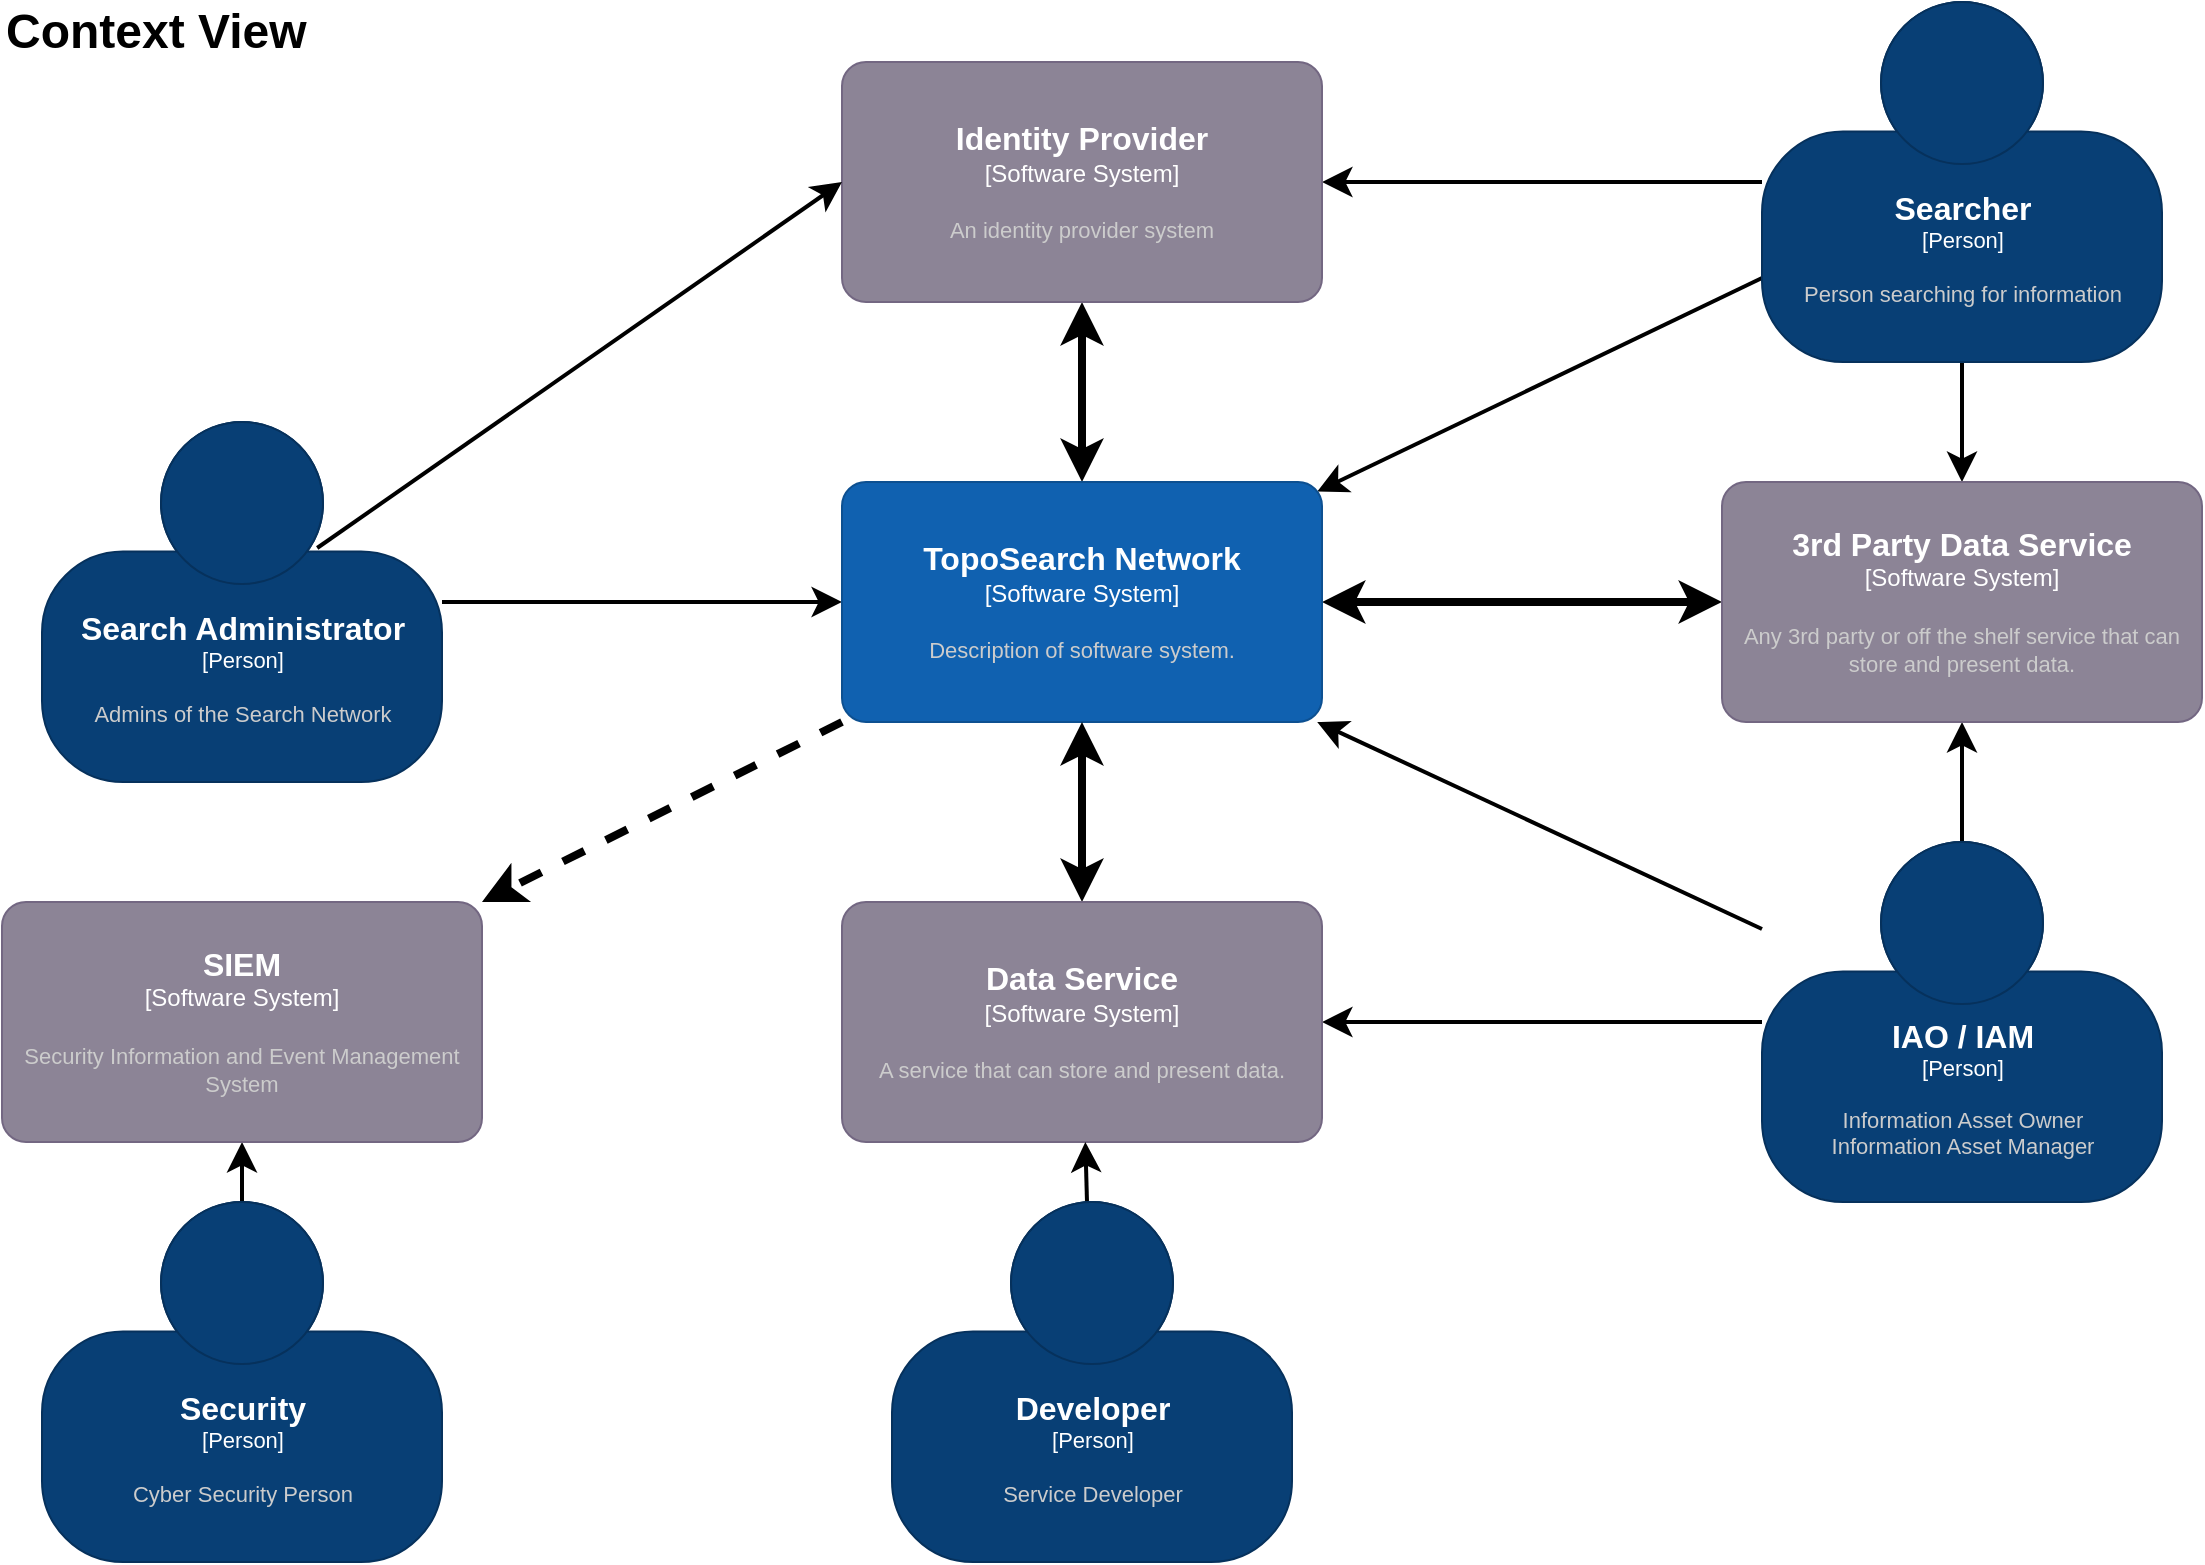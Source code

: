 <mxfile version="15.9.6" type="device" pages="4"><diagram id="NC4zjtXDAl2o3tHSFfbp" name="Context"><mxGraphModel dx="1422" dy="754" grid="0" gridSize="10" guides="1" tooltips="1" connect="1" arrows="1" fold="1" page="1" pageScale="1" pageWidth="1169" pageHeight="827" math="0" shadow="0"><root><mxCell id="0"/><mxCell id="1" parent="0"/><mxCell id="CcOuvhefnNXJr-qPTNHt-14" style="edgeStyle=none;rounded=0;orthogonalLoop=1;jettySize=auto;html=1;startArrow=none;startFill=0;startSize=9;endSize=9;strokeWidth=2;entryX=0;entryY=0.5;entryDx=0;entryDy=0;entryPerimeter=0;" parent="1" source="CcOuvhefnNXJr-qPTNHt-1" target="CcOuvhefnNXJr-qPTNHt-6" edge="1"><mxGeometry relative="1" as="geometry"><mxPoint x="390" y="330" as="targetPoint"/></mxGeometry></mxCell><object placeholders="1" c4Name="Search Administrator" c4Type="Person" c4Description="Admins of the Search Network" label="&lt;font style=&quot;font-size: 16px&quot;&gt;&lt;b&gt;%c4Name%&lt;/b&gt;&lt;/font&gt;&lt;div&gt;[%c4Type%]&lt;/div&gt;&lt;br&gt;&lt;div&gt;&lt;font style=&quot;font-size: 11px&quot;&gt;&lt;font color=&quot;#cccccc&quot;&gt;%c4Description%&lt;/font&gt;&lt;/div&gt;" id="CcOuvhefnNXJr-qPTNHt-1"><mxCell style="html=1;fontSize=11;dashed=0;whitespace=wrap;fillColor=#083F75;strokeColor=#06315C;fontColor=#ffffff;shape=mxgraph.c4.person2;align=center;metaEdit=1;points=[[0.5,0,0],[1,0.5,0],[1,0.75,0],[0.75,1,0],[0.5,1,0],[0.25,1,0],[0,0.75,0],[0,0.5,0]];resizable=0;" parent="1" vertex="1"><mxGeometry x="60" y="230" width="200" height="180" as="geometry"/></mxCell></object><mxCell id="CcOuvhefnNXJr-qPTNHt-16" style="edgeStyle=none;rounded=0;orthogonalLoop=1;jettySize=auto;html=1;startArrow=none;startFill=0;startSize=9;endSize=9;strokeWidth=2;" parent="1" source="CcOuvhefnNXJr-qPTNHt-3" target="CcOuvhefnNXJr-qPTNHt-7" edge="1"><mxGeometry relative="1" as="geometry"/></mxCell><mxCell id="CcOuvhefnNXJr-qPTNHt-20" style="edgeStyle=none;rounded=0;orthogonalLoop=1;jettySize=auto;html=1;entryX=1;entryY=0.5;entryDx=0;entryDy=0;entryPerimeter=0;startArrow=none;startFill=0;startSize=9;endSize=9;strokeWidth=2;" parent="1" source="CcOuvhefnNXJr-qPTNHt-3" target="CcOuvhefnNXJr-qPTNHt-18" edge="1"><mxGeometry relative="1" as="geometry"/></mxCell><mxCell id="CcOuvhefnNXJr-qPTNHt-21" style="edgeStyle=none;rounded=0;orthogonalLoop=1;jettySize=auto;html=1;startArrow=none;startFill=0;startSize=9;endSize=9;strokeWidth=2;entryX=0.99;entryY=0.04;entryDx=0;entryDy=0;entryPerimeter=0;" parent="1" source="CcOuvhefnNXJr-qPTNHt-3" target="CcOuvhefnNXJr-qPTNHt-6" edge="1"><mxGeometry relative="1" as="geometry"><mxPoint x="720" y="260" as="targetPoint"/></mxGeometry></mxCell><object placeholders="1" c4Name="Searcher" c4Type="Person" c4Description="Person searching for information" label="&lt;font style=&quot;font-size: 16px&quot;&gt;&lt;b&gt;%c4Name%&lt;/b&gt;&lt;/font&gt;&lt;div&gt;[%c4Type%]&lt;/div&gt;&lt;br&gt;&lt;div&gt;&lt;font style=&quot;font-size: 11px&quot;&gt;&lt;font color=&quot;#cccccc&quot;&gt;%c4Description%&lt;/font&gt;&lt;/div&gt;" id="CcOuvhefnNXJr-qPTNHt-3"><mxCell style="html=1;fontSize=11;dashed=0;whitespace=wrap;fillColor=#083F75;strokeColor=#06315C;fontColor=#ffffff;shape=mxgraph.c4.person2;align=center;metaEdit=1;points=[[0.5,0,0],[1,0.5,0],[1,0.75,0],[0.75,1,0],[0.5,1,0],[0.25,1,0],[0,0.75,0],[0,0.5,0]];resizable=0;" parent="1" vertex="1"><mxGeometry x="920" y="20" width="200" height="180" as="geometry"/></mxCell></object><mxCell id="CcOuvhefnNXJr-qPTNHt-12" style="edgeStyle=orthogonalEdgeStyle;rounded=0;orthogonalLoop=1;jettySize=auto;html=1;startArrow=none;startFill=0;startSize=9;endSize=9;strokeWidth=2;" parent="1" source="CcOuvhefnNXJr-qPTNHt-4" target="CcOuvhefnNXJr-qPTNHt-7" edge="1"><mxGeometry relative="1" as="geometry"/></mxCell><mxCell id="CcOuvhefnNXJr-qPTNHt-13" style="rounded=0;orthogonalLoop=1;jettySize=auto;html=1;startArrow=none;startFill=0;startSize=9;endSize=9;strokeWidth=2;entryX=0.99;entryY=1;entryDx=0;entryDy=0;entryPerimeter=0;" parent="1" source="CcOuvhefnNXJr-qPTNHt-4" target="CcOuvhefnNXJr-qPTNHt-6" edge="1"><mxGeometry relative="1" as="geometry"><mxPoint x="720" y="390" as="targetPoint"/></mxGeometry></mxCell><mxCell id="CcOuvhefnNXJr-qPTNHt-25" style="edgeStyle=none;rounded=0;orthogonalLoop=1;jettySize=auto;html=1;entryX=1;entryY=0.5;entryDx=0;entryDy=0;entryPerimeter=0;fontSize=24;startArrow=none;startFill=0;startSize=9;endSize=9;strokeWidth=2;" parent="1" source="CcOuvhefnNXJr-qPTNHt-4" target="CcOuvhefnNXJr-qPTNHt-23" edge="1"><mxGeometry relative="1" as="geometry"/></mxCell><object placeholders="1" c4Name="IAO / IAM" c4Type="Person" c4Description="Information Asset Owner&#10;Information Asset Manager" label="&lt;font style=&quot;font-size: 16px&quot;&gt;&lt;b&gt;%c4Name%&lt;/b&gt;&lt;/font&gt;&lt;div&gt;[%c4Type%]&lt;/div&gt;&lt;br&gt;&lt;div&gt;&lt;font style=&quot;font-size: 11px&quot;&gt;&lt;font color=&quot;#cccccc&quot;&gt;%c4Description%&lt;/font&gt;&lt;/div&gt;" id="CcOuvhefnNXJr-qPTNHt-4"><mxCell style="html=1;fontSize=11;dashed=0;whitespace=wrap;fillColor=#083F75;strokeColor=#06315C;fontColor=#ffffff;shape=mxgraph.c4.person2;align=center;metaEdit=1;points=[[0.5,0,0],[1,0.5,0],[1,0.75,0],[0.75,1,0],[0.5,1,0],[0.25,1,0],[0,0.75,0],[0,0.5,0]];resizable=0;" parent="1" vertex="1"><mxGeometry x="920" y="440" width="200" height="180" as="geometry"/></mxCell></object><mxCell id="CcOuvhefnNXJr-qPTNHt-15" style="edgeStyle=none;rounded=0;orthogonalLoop=1;jettySize=auto;html=1;startArrow=none;startFill=0;startSize=9;endSize=9;strokeWidth=2;" parent="1" source="CcOuvhefnNXJr-qPTNHt-5" target="CcOuvhefnNXJr-qPTNHt-8" edge="1"><mxGeometry relative="1" as="geometry"/></mxCell><object placeholders="1" c4Name="Security" c4Type="Person" c4Description="Cyber Security Person" label="&lt;font style=&quot;font-size: 16px&quot;&gt;&lt;b&gt;%c4Name%&lt;/b&gt;&lt;/font&gt;&lt;div&gt;[%c4Type%]&lt;/div&gt;&lt;br&gt;&lt;div&gt;&lt;font style=&quot;font-size: 11px&quot;&gt;&lt;font color=&quot;#cccccc&quot;&gt;%c4Description%&lt;/font&gt;&lt;/div&gt;" id="CcOuvhefnNXJr-qPTNHt-5"><mxCell style="html=1;fontSize=11;dashed=0;whitespace=wrap;fillColor=#083F75;strokeColor=#06315C;fontColor=#ffffff;shape=mxgraph.c4.person2;align=center;metaEdit=1;points=[[0.5,0,0],[1,0.5,0],[1,0.75,0],[0.75,1,0],[0.5,1,0],[0.25,1,0],[0,0.75,0],[0,0.5,0]];resizable=0;" parent="1" vertex="1"><mxGeometry x="60" y="620" width="200" height="180" as="geometry"/></mxCell></object><mxCell id="CcOuvhefnNXJr-qPTNHt-9" style="edgeStyle=orthogonalEdgeStyle;rounded=0;orthogonalLoop=1;jettySize=auto;html=1;startArrow=classic;startFill=1;endSize=9;startSize=9;strokeWidth=4;" parent="1" source="CcOuvhefnNXJr-qPTNHt-6" target="CcOuvhefnNXJr-qPTNHt-7" edge="1"><mxGeometry relative="1" as="geometry"/></mxCell><mxCell id="CcOuvhefnNXJr-qPTNHt-10" style="rounded=0;orthogonalLoop=1;jettySize=auto;html=1;entryX=1;entryY=0;entryDx=0;entryDy=0;entryPerimeter=0;startArrow=none;startFill=0;startSize=9;endSize=9;strokeWidth=4;dashed=1;" parent="1" source="CcOuvhefnNXJr-qPTNHt-6" target="CcOuvhefnNXJr-qPTNHt-8" edge="1"><mxGeometry relative="1" as="geometry"/></mxCell><mxCell id="CcOuvhefnNXJr-qPTNHt-19" style="edgeStyle=none;rounded=0;orthogonalLoop=1;jettySize=auto;html=1;startArrow=classic;startFill=1;startSize=9;endSize=9;strokeWidth=4;" parent="1" source="CcOuvhefnNXJr-qPTNHt-6" target="CcOuvhefnNXJr-qPTNHt-18" edge="1"><mxGeometry relative="1" as="geometry"/></mxCell><object placeholders="1" c4Name="TopoSearch Network" c4Type="Software System" c4Description="Description of software system." label="&lt;font style=&quot;font-size: 16px&quot;&gt;&lt;b&gt;%c4Name%&lt;/b&gt;&lt;/font&gt;&lt;div&gt;[%c4Type%]&lt;/div&gt;&lt;br&gt;&lt;div&gt;&lt;font style=&quot;font-size: 11px&quot;&gt;&lt;font color=&quot;#cccccc&quot;&gt;%c4Description%&lt;/font&gt;&lt;/div&gt;" id="CcOuvhefnNXJr-qPTNHt-6"><mxCell style="rounded=1;whiteSpace=wrap;html=1;labelBackgroundColor=none;fillColor=#1061B0;fontColor=#ffffff;align=center;arcSize=10;strokeColor=#0D5091;metaEdit=1;resizable=0;points=[[0.25,0,0],[0.5,0,0],[0.75,0,0],[1,0.25,0],[1,0.5,0],[1,0.75,0],[0.75,1,0],[0.5,1,0],[0.25,1,0],[0,0.75,0],[0,0.5,0],[0,0.25,0]];" parent="1" vertex="1"><mxGeometry x="460" y="260" width="240" height="120" as="geometry"/></mxCell></object><object placeholders="1" c4Name="3rd Party Data Service" c4Type="Software System" c4Description="Any 3rd party or off the shelf service that can store and present data." label="&lt;font style=&quot;font-size: 16px&quot;&gt;&lt;b&gt;%c4Name%&lt;/b&gt;&lt;/font&gt;&lt;div&gt;[%c4Type%]&lt;/div&gt;&lt;br&gt;&lt;div&gt;&lt;font style=&quot;font-size: 11px&quot;&gt;&lt;font color=&quot;#cccccc&quot;&gt;%c4Description%&lt;/font&gt;&lt;/div&gt;" id="CcOuvhefnNXJr-qPTNHt-7"><mxCell style="rounded=1;whiteSpace=wrap;html=1;labelBackgroundColor=none;fillColor=#8C8496;fontColor=#ffffff;align=center;arcSize=10;strokeColor=#736782;metaEdit=1;resizable=0;points=[[0.25,0,0],[0.5,0,0],[0.75,0,0],[1,0.25,0],[1,0.5,0],[1,0.75,0],[0.75,1,0],[0.5,1,0],[0.25,1,0],[0,0.75,0],[0,0.5,0],[0,0.25,0]];" parent="1" vertex="1"><mxGeometry x="900" y="260" width="240" height="120" as="geometry"/></mxCell></object><object placeholders="1" c4Name="SIEM" c4Type="Software System" c4Description="Security Information and Event Management System" label="&lt;font style=&quot;font-size: 16px&quot;&gt;&lt;b&gt;%c4Name%&lt;/b&gt;&lt;/font&gt;&lt;div&gt;[%c4Type%]&lt;/div&gt;&lt;br&gt;&lt;div&gt;&lt;font style=&quot;font-size: 11px&quot;&gt;&lt;font color=&quot;#cccccc&quot;&gt;%c4Description%&lt;/font&gt;&lt;/div&gt;" id="CcOuvhefnNXJr-qPTNHt-8"><mxCell style="rounded=1;whiteSpace=wrap;html=1;labelBackgroundColor=none;fillColor=#8C8496;fontColor=#ffffff;align=center;arcSize=10;strokeColor=#736782;metaEdit=1;resizable=0;points=[[0.25,0,0],[0.5,0,0],[0.75,0,0],[1,0.25,0],[1,0.5,0],[1,0.75,0],[0.75,1,0],[0.5,1,0],[0.25,1,0],[0,0.75,0],[0,0.5,0],[0,0.25,0]];" parent="1" vertex="1"><mxGeometry x="40" y="470" width="240" height="120" as="geometry"/></mxCell></object><object placeholders="1" c4Name="Identity Provider" c4Type="Software System" c4Description="An identity provider system" label="&lt;font style=&quot;font-size: 16px&quot;&gt;&lt;b&gt;%c4Name%&lt;/b&gt;&lt;/font&gt;&lt;div&gt;[%c4Type%]&lt;/div&gt;&lt;br&gt;&lt;div&gt;&lt;font style=&quot;font-size: 11px&quot;&gt;&lt;font color=&quot;#cccccc&quot;&gt;%c4Description%&lt;/font&gt;&lt;/div&gt;" id="CcOuvhefnNXJr-qPTNHt-18"><mxCell style="rounded=1;whiteSpace=wrap;html=1;labelBackgroundColor=none;fillColor=#8C8496;fontColor=#ffffff;align=center;arcSize=10;strokeColor=#736782;metaEdit=1;resizable=0;points=[[0.25,0,0],[0.5,0,0],[0.75,0,0],[1,0.25,0],[1,0.5,0],[1,0.75,0],[0.75,1,0],[0.5,1,0],[0.25,1,0],[0,0.75,0],[0,0.5,0],[0,0.25,0]];" parent="1" vertex="1"><mxGeometry x="460" y="50" width="240" height="120" as="geometry"/></mxCell></object><mxCell id="CcOuvhefnNXJr-qPTNHt-22" value="Context View" style="text;html=1;strokeColor=none;fillColor=none;align=left;verticalAlign=middle;whiteSpace=wrap;rounded=0;fontSize=24;fontStyle=1" parent="1" vertex="1"><mxGeometry x="40" y="20" width="220" height="30" as="geometry"/></mxCell><mxCell id="CcOuvhefnNXJr-qPTNHt-24" style="edgeStyle=none;rounded=0;orthogonalLoop=1;jettySize=auto;html=1;fontSize=24;startArrow=classic;startFill=1;startSize=9;endSize=9;strokeWidth=4;" parent="1" source="CcOuvhefnNXJr-qPTNHt-23" target="CcOuvhefnNXJr-qPTNHt-6" edge="1"><mxGeometry relative="1" as="geometry"/></mxCell><object placeholders="1" c4Name="Data Service" c4Type="Software System" c4Description="A service that can store and present data." label="&lt;font style=&quot;font-size: 16px&quot;&gt;&lt;b&gt;%c4Name%&lt;/b&gt;&lt;/font&gt;&lt;div&gt;[%c4Type%]&lt;/div&gt;&lt;br&gt;&lt;div&gt;&lt;font style=&quot;font-size: 11px&quot;&gt;&lt;font color=&quot;#cccccc&quot;&gt;%c4Description%&lt;/font&gt;&lt;/div&gt;" id="CcOuvhefnNXJr-qPTNHt-23"><mxCell style="rounded=1;whiteSpace=wrap;html=1;labelBackgroundColor=none;fillColor=#8C8496;fontColor=#ffffff;align=center;arcSize=10;strokeColor=#736782;metaEdit=1;resizable=0;points=[[0.25,0,0],[0.5,0,0],[0.75,0,0],[1,0.25,0],[1,0.5,0],[1,0.75,0],[0.75,1,0],[0.5,1,0],[0.25,1,0],[0,0.75,0],[0,0.5,0],[0,0.25,0]];" parent="1" vertex="1"><mxGeometry x="460" y="470" width="240" height="120" as="geometry"/></mxCell></object><mxCell id="CcOuvhefnNXJr-qPTNHt-27" style="edgeStyle=none;rounded=0;orthogonalLoop=1;jettySize=auto;html=1;fontSize=24;startArrow=none;startFill=0;startSize=9;endSize=9;strokeWidth=2;" parent="1" source="CcOuvhefnNXJr-qPTNHt-26" target="CcOuvhefnNXJr-qPTNHt-23" edge="1"><mxGeometry relative="1" as="geometry"/></mxCell><object placeholders="1" c4Name="Developer" c4Type="Person" c4Description="Service Developer" label="&lt;font style=&quot;font-size: 16px&quot;&gt;&lt;b&gt;%c4Name%&lt;/b&gt;&lt;/font&gt;&lt;div&gt;[%c4Type%]&lt;/div&gt;&lt;br&gt;&lt;div&gt;&lt;font style=&quot;font-size: 11px&quot;&gt;&lt;font color=&quot;#cccccc&quot;&gt;%c4Description%&lt;/font&gt;&lt;/div&gt;" id="CcOuvhefnNXJr-qPTNHt-26"><mxCell style="html=1;fontSize=11;dashed=0;whitespace=wrap;fillColor=#083F75;strokeColor=#06315C;fontColor=#ffffff;shape=mxgraph.c4.person2;align=center;metaEdit=1;points=[[0.5,0,0],[1,0.5,0],[1,0.75,0],[0.75,1,0],[0.5,1,0],[0.25,1,0],[0,0.75,0],[0,0.5,0]];resizable=0;" parent="1" vertex="1"><mxGeometry x="485" y="620" width="200" height="180" as="geometry"/></mxCell></object><mxCell id="RJgPBEZZ_53iYy-2JBZa-1" style="edgeStyle=none;rounded=0;orthogonalLoop=1;jettySize=auto;html=1;startArrow=none;startFill=0;startSize=9;endSize=9;strokeWidth=2;entryX=0;entryY=0.5;entryDx=0;entryDy=0;entryPerimeter=0;exitX=0.688;exitY=0.35;exitDx=0;exitDy=0;exitPerimeter=0;" parent="1" source="CcOuvhefnNXJr-qPTNHt-1" target="CcOuvhefnNXJr-qPTNHt-18" edge="1"><mxGeometry relative="1" as="geometry"><mxPoint x="270" y="330.0" as="sourcePoint"/><mxPoint x="470" y="330.0" as="targetPoint"/></mxGeometry></mxCell></root></mxGraphModel></diagram><diagram name="Container" id="McMONyy2WPu9lNDxAAGk"><mxGraphModel dx="1422" dy="754" grid="0" gridSize="10" guides="1" tooltips="1" connect="1" arrows="1" fold="1" page="1" pageScale="1" pageWidth="1169" pageHeight="827" math="0" shadow="0"><root><mxCell id="g29ql5PU06kfI4GjXRpb-0"/><mxCell id="g29ql5PU06kfI4GjXRpb-1" parent="g29ql5PU06kfI4GjXRpb-0"/><object placeholders="1" c4Name="Search Administrator" c4Type="Person" c4Description="Admins of the Search Network" label="&lt;font style=&quot;font-size: 16px&quot;&gt;&lt;b&gt;%c4Name%&lt;/b&gt;&lt;/font&gt;&lt;div&gt;[%c4Type%]&lt;/div&gt;&lt;br&gt;&lt;div&gt;&lt;font style=&quot;font-size: 11px&quot;&gt;&lt;font color=&quot;#cccccc&quot;&gt;%c4Description%&lt;/font&gt;&lt;/div&gt;" id="g29ql5PU06kfI4GjXRpb-3"><mxCell style="html=1;fontSize=11;dashed=0;whitespace=wrap;fillColor=#083F75;strokeColor=#06315C;fontColor=#ffffff;shape=mxgraph.c4.person2;align=center;metaEdit=1;points=[[0.5,0,0],[1,0.5,0],[1,0.75,0],[0.75,1,0],[0.5,1,0],[0.25,1,0],[0,0.75,0],[0,0.5,0]];resizable=0;" parent="g29ql5PU06kfI4GjXRpb-1" vertex="1"><mxGeometry x="60" y="19" width="200" height="180" as="geometry"/></mxCell></object><mxCell id="g29ql5PU06kfI4GjXRpb-5" style="edgeStyle=none;rounded=0;orthogonalLoop=1;jettySize=auto;html=1;entryX=0.5;entryY=0;entryDx=0;entryDy=0;entryPerimeter=0;startArrow=none;startFill=0;startSize=9;endSize=9;strokeWidth=2;" parent="g29ql5PU06kfI4GjXRpb-1" source="g29ql5PU06kfI4GjXRpb-7" target="g29ql5PU06kfI4GjXRpb-28" edge="1"><mxGeometry relative="1" as="geometry"/></mxCell><object placeholders="1" c4Name="Searcher" c4Type="Person" c4Description="Person searching for information" label="&lt;font style=&quot;font-size: 16px&quot;&gt;&lt;b&gt;%c4Name%&lt;/b&gt;&lt;/font&gt;&lt;div&gt;[%c4Type%]&lt;/div&gt;&lt;br&gt;&lt;div&gt;&lt;font style=&quot;font-size: 11px&quot;&gt;&lt;font color=&quot;#cccccc&quot;&gt;%c4Description%&lt;/font&gt;&lt;/div&gt;" id="g29ql5PU06kfI4GjXRpb-7"><mxCell style="html=1;fontSize=11;dashed=0;whitespace=wrap;fillColor=#083F75;strokeColor=#06315C;fontColor=#ffffff;shape=mxgraph.c4.person2;align=center;metaEdit=1;points=[[0.5,0,0],[1,0.5,0],[1,0.75,0],[0.75,1,0],[0.5,1,0],[0.25,1,0],[0,0.75,0],[0,0.5,0]];resizable=0;" parent="g29ql5PU06kfI4GjXRpb-1" vertex="1"><mxGeometry x="620" y="19" width="200" height="180" as="geometry"/></mxCell></object><mxCell id="g29ql5PU06kfI4GjXRpb-8" style="edgeStyle=orthogonalEdgeStyle;rounded=0;orthogonalLoop=1;jettySize=auto;html=1;startArrow=none;startFill=0;startSize=9;endSize=9;strokeWidth=2;" parent="g29ql5PU06kfI4GjXRpb-1" source="g29ql5PU06kfI4GjXRpb-11" target="g29ql5PU06kfI4GjXRpb-18" edge="1"><mxGeometry relative="1" as="geometry"/></mxCell><mxCell id="g29ql5PU06kfI4GjXRpb-9" style="rounded=0;orthogonalLoop=1;jettySize=auto;html=1;startArrow=none;startFill=0;startSize=9;endSize=9;strokeWidth=2;exitX=0;exitY=0.75;exitDx=0;exitDy=0;exitPerimeter=0;" parent="g29ql5PU06kfI4GjXRpb-1" source="g29ql5PU06kfI4GjXRpb-11" edge="1"><mxGeometry relative="1" as="geometry"><mxPoint x="850" y="770" as="targetPoint"/></mxGeometry></mxCell><object placeholders="1" c4Name="IAO / IAM" c4Type="Person" c4Description="Information Asset Owner&#10;Information Asset Manager" label="&lt;font style=&quot;font-size: 16px&quot;&gt;&lt;b&gt;%c4Name%&lt;/b&gt;&lt;/font&gt;&lt;div&gt;[%c4Type%]&lt;/div&gt;&lt;br&gt;&lt;div&gt;&lt;font style=&quot;font-size: 11px&quot;&gt;&lt;font color=&quot;#cccccc&quot;&gt;%c4Description%&lt;/font&gt;&lt;/div&gt;" id="g29ql5PU06kfI4GjXRpb-11"><mxCell style="html=1;fontSize=11;dashed=0;whitespace=wrap;fillColor=#083F75;strokeColor=#06315C;fontColor=#ffffff;shape=mxgraph.c4.person2;align=center;metaEdit=1;points=[[0.5,0,0],[1,0.5,0],[1,0.75,0],[0.75,1,0],[0.5,1,0],[0.25,1,0],[0,0.75,0],[0,0.5,0]];resizable=0;" parent="g29ql5PU06kfI4GjXRpb-1" vertex="1"><mxGeometry x="920" y="635" width="200" height="180" as="geometry"/></mxCell></object><mxCell id="g29ql5PU06kfI4GjXRpb-16" style="edgeStyle=none;rounded=0;orthogonalLoop=1;jettySize=auto;html=1;startArrow=classic;startFill=1;startSize=9;endSize=9;strokeWidth=5;exitX=0.5;exitY=0;exitDx=0;exitDy=0;exitPerimeter=0;" parent="g29ql5PU06kfI4GjXRpb-1" source="g29ql5PU06kfI4GjXRpb-26" target="g29ql5PU06kfI4GjXRpb-20" edge="1"><mxGeometry relative="1" as="geometry"><mxPoint x="440" y="220" as="sourcePoint"/></mxGeometry></mxCell><object placeholders="1" c4Name="3rd Party Data Service" c4Type="Software System" c4Description="Any 3rd party or off the shelf service that can store and present data." label="&lt;font style=&quot;font-size: 16px&quot;&gt;&lt;b&gt;%c4Name%&lt;/b&gt;&lt;/font&gt;&lt;div&gt;[%c4Type%]&lt;/div&gt;&lt;br&gt;&lt;div&gt;&lt;font style=&quot;font-size: 11px&quot;&gt;&lt;font color=&quot;#cccccc&quot;&gt;%c4Description%&lt;/font&gt;&lt;/div&gt;" id="g29ql5PU06kfI4GjXRpb-18"><mxCell style="rounded=1;whiteSpace=wrap;html=1;labelBackgroundColor=none;fillColor=#8C8496;fontColor=#ffffff;align=center;arcSize=10;strokeColor=#736782;metaEdit=1;resizable=0;points=[[0.25,0,0],[0.5,0,0],[0.75,0,0],[1,0.25,0],[1,0.5,0],[1,0.75,0],[0.75,1,0],[0.5,1,0],[0.25,1,0],[0,0.75,0],[0,0.5,0],[0,0.25,0]];" parent="g29ql5PU06kfI4GjXRpb-1" vertex="1"><mxGeometry x="900" y="451" width="240" height="120" as="geometry"/></mxCell></object><object placeholders="1" c4Name="SIEM" c4Type="Software System" c4Description="Security Information and Event Management System" label="&lt;font style=&quot;font-size: 16px&quot;&gt;&lt;b&gt;%c4Name%&lt;/b&gt;&lt;/font&gt;&lt;div&gt;[%c4Type%]&lt;/div&gt;&lt;br&gt;&lt;div&gt;&lt;font style=&quot;font-size: 11px&quot;&gt;&lt;font color=&quot;#cccccc&quot;&gt;%c4Description%&lt;/font&gt;&lt;/div&gt;" id="g29ql5PU06kfI4GjXRpb-19"><mxCell style="rounded=1;whiteSpace=wrap;html=1;labelBackgroundColor=none;fillColor=#8C8496;fontColor=#ffffff;align=center;arcSize=10;strokeColor=#736782;metaEdit=1;resizable=0;points=[[0.25,0,0],[0.5,0,0],[0.75,0,0],[1,0.25,0],[1,0.5,0],[1,0.75,0],[0.75,1,0],[0.5,1,0],[0.25,1,0],[0,0.75,0],[0,0.5,0],[0,0.25,0]];" parent="g29ql5PU06kfI4GjXRpb-1" vertex="1"><mxGeometry x="40" y="680" width="240" height="120" as="geometry"/></mxCell></object><object placeholders="1" c4Name="Identity Provider" c4Type="Software System" c4Description="An identity provider system" label="&lt;font style=&quot;font-size: 16px&quot;&gt;&lt;b&gt;%c4Name%&lt;/b&gt;&lt;/font&gt;&lt;div&gt;[%c4Type%]&lt;/div&gt;&lt;br&gt;&lt;div&gt;&lt;font style=&quot;font-size: 11px&quot;&gt;&lt;font color=&quot;#cccccc&quot;&gt;%c4Description%&lt;/font&gt;&lt;/div&gt;" id="g29ql5PU06kfI4GjXRpb-20"><mxCell style="rounded=1;whiteSpace=wrap;html=1;labelBackgroundColor=none;fillColor=#8C8496;fontColor=#ffffff;align=center;arcSize=10;strokeColor=#736782;metaEdit=1;resizable=0;points=[[0.25,0,0],[0.5,0,0],[0.75,0,0],[1,0.25,0],[1,0.5,0],[1,0.75,0],[0.75,1,0],[0.5,1,0],[0.25,1,0],[0,0.75,0],[0,0.5,0],[0,0.25,0]];" parent="g29ql5PU06kfI4GjXRpb-1" vertex="1"><mxGeometry x="320" y="49" width="240" height="120" as="geometry"/></mxCell></object><mxCell id="g29ql5PU06kfI4GjXRpb-21" value="Container View" style="text;html=1;strokeColor=none;fillColor=none;align=right;verticalAlign=middle;whiteSpace=wrap;rounded=0;fontSize=28;fontStyle=1" parent="g29ql5PU06kfI4GjXRpb-1" vertex="1"><mxGeometry x="930" y="19" width="220" height="30" as="geometry"/></mxCell><object placeholders="1" c4Name="Search Node" c4Type="Service" c4Technology="Python/Django, Design System" c4Description="The key element of the search system. It is responsible for federation of queries, moderation and aggregation of results." label="&lt;font style=&quot;font-size: 16px&quot;&gt;&lt;b&gt;%c4Name%&lt;/b&gt;&lt;/font&gt;&lt;div&gt;[%c4Type%: %c4Technology%]&lt;/div&gt;&lt;br&gt;&lt;div&gt;&lt;font style=&quot;font-size: 11px&quot;&gt;&lt;font color=&quot;#E6E6E6&quot;&gt;%c4Description%&lt;/font&gt;&lt;/div&gt;" id="g29ql5PU06kfI4GjXRpb-26"><mxCell style="rounded=1;whiteSpace=wrap;html=1;fontSize=11;labelBackgroundColor=none;fillColor=#23A2D9;fontColor=#ffffff;align=center;arcSize=10;strokeColor=#0E7DAD;metaEdit=1;resizable=0;points=[[0.25,0,0],[0.5,0,0],[0.75,0,0],[1,0.25,0],[1,0.5,0],[1,0.75,0],[0.75,1,0],[0.5,1,0],[0.25,1,0],[0,0.75,0],[0,0.5,0],[0,0.25,0]];" parent="g29ql5PU06kfI4GjXRpb-1" vertex="1"><mxGeometry x="320" y="270" width="240" height="120" as="geometry"/></mxCell></object><object placeholders="1" c4Name="TopoSearch Network" c4Type="SystemScopeBoundary" c4Application="Software System" label="&lt;font style=&quot;font-size: 16px&quot;&gt;&lt;b&gt;&lt;div style=&quot;text-align: left&quot;&gt;%c4Name%&lt;/div&gt;&lt;/b&gt;&lt;/font&gt;&lt;div style=&quot;text-align: left&quot;&gt;[%c4Application%]&lt;/div&gt;" id="g29ql5PU06kfI4GjXRpb-27"><mxCell style="rounded=1;fontSize=11;whiteSpace=wrap;html=1;dashed=1;arcSize=20;fillColor=none;strokeColor=#666666;fontColor=#333333;labelBackgroundColor=none;align=left;verticalAlign=bottom;labelBorderColor=none;spacingTop=0;spacing=10;dashPattern=8 4;metaEdit=1;rotatable=0;perimeter=rectanglePerimeter;noLabel=0;labelPadding=0;allowArrows=0;connectable=0;expand=0;recursiveResize=0;editable=1;pointerEvents=0;absoluteArcSize=1;points=[[0.25,0,0],[0.5,0,0],[0.75,0,0],[1,0.25,0],[1,0.5,0],[1,0.75,0],[0.75,1,0],[0.5,1,0],[0.25,1,0],[0,0.75,0],[0,0.5,0],[0,0.25,0]];" parent="g29ql5PU06kfI4GjXRpb-1" vertex="1"><mxGeometry x="30" y="250" width="820" height="375" as="geometry"/></mxCell></object><object placeholders="1" c4Type="Search Client" c4Container="SPA" c4Technology="JavaScript, React, Design System" c4Description="SPA for better search experience" label="&lt;font style=&quot;font-size: 16px&quot;&gt;&lt;b&gt;%c4Type%&lt;/font&gt;&lt;div&gt;[%c4Container%:&amp;nbsp;%c4Technology%]&lt;/div&gt;&lt;br&gt;&lt;div&gt;&lt;font style=&quot;font-size: 11px&quot;&gt;&lt;font color=&quot;#E6E6E6&quot;&gt;%c4Description%&lt;/font&gt;&lt;/div&gt;" id="g29ql5PU06kfI4GjXRpb-28"><mxCell style="shape=mxgraph.c4.webBrowserContainer;whiteSpace=wrap;html=1;boundedLbl=1;rounded=0;labelBackgroundColor=none;fillColor=#118ACD;fontSize=12;fontColor=#ffffff;align=center;strokeColor=#0E7DAD;metaEdit=1;points=[[0.5,0,0],[1,0.25,0],[1,0.5,0],[1,0.75,0],[0.5,1,0],[0,0.75,0],[0,0.5,0],[0,0.25,0]];resizable=0;" parent="g29ql5PU06kfI4GjXRpb-1" vertex="1"><mxGeometry x="600" y="255" width="240" height="160" as="geometry"/></mxCell></object><object placeholders="1" c4Type="Admin Client" c4Container="SPA" c4Technology="JavaScript, React, Design System" c4Description="SPA for better admin experience" label="&lt;font style=&quot;font-size: 16px&quot;&gt;&lt;b&gt;%c4Type%&lt;/font&gt;&lt;div&gt;[%c4Container%:&amp;nbsp;%c4Technology%]&lt;/div&gt;&lt;br&gt;&lt;div&gt;&lt;font style=&quot;font-size: 11px&quot;&gt;&lt;font color=&quot;#E6E6E6&quot;&gt;%c4Description%&lt;/font&gt;&lt;/div&gt;" id="g29ql5PU06kfI4GjXRpb-30"><mxCell style="shape=mxgraph.c4.webBrowserContainer;whiteSpace=wrap;html=1;boundedLbl=1;rounded=0;labelBackgroundColor=none;fillColor=#118ACD;fontSize=12;fontColor=#ffffff;align=center;strokeColor=#0E7DAD;metaEdit=1;points=[[0.5,0,0],[1,0.25,0],[1,0.5,0],[1,0.75,0],[0.5,1,0],[0,0.75,0],[0,0.5,0],[0,0.25,0]];resizable=0;" parent="g29ql5PU06kfI4GjXRpb-1" vertex="1"><mxGeometry x="40" y="255" width="240" height="160" as="geometry"/></mxCell></object><object placeholders="1" c4Name="Software Development Toolkit" c4Type="SDK" c4Technology="Python/Django" c4Description="A toolkit to help with adding search functionality to any service" label="&lt;font style=&quot;font-size: 16px&quot;&gt;&lt;b&gt;%c4Name%&lt;/b&gt;&lt;/font&gt;&lt;div&gt;[%c4Type%: %c4Technology%]&lt;/div&gt;&lt;br&gt;&lt;div&gt;&lt;font style=&quot;font-size: 11px&quot;&gt;&lt;font color=&quot;#E6E6E6&quot;&gt;%c4Description%&lt;/font&gt;&lt;/div&gt;" id="g29ql5PU06kfI4GjXRpb-31"><mxCell style="rounded=1;whiteSpace=wrap;html=1;fontSize=11;labelBackgroundColor=none;fillColor=#23A2D9;fontColor=#ffffff;align=center;arcSize=10;strokeColor=#0E7DAD;metaEdit=1;resizable=0;points=[[0.25,0,0],[0.5,0,0],[0.75,0,0],[1,0.25,0],[1,0.5,0],[1,0.75,0],[0.75,1,0],[0.5,1,0],[0.25,1,0],[0,0.75,0],[0,0.5,0],[0,0.25,0]];" parent="g29ql5PU06kfI4GjXRpb-1" vertex="1"><mxGeometry x="320" y="640" width="240" height="120" as="geometry"/></mxCell></object><object placeholders="1" c4Name="3rd Party Connector" c4Type="Plugin" c4Technology="Python, Open Standards" c4Description="A plugin extending functionality to connect to external systems over standard protocols." label="&lt;font style=&quot;font-size: 16px&quot;&gt;&lt;b&gt;%c4Name%&lt;/b&gt;&lt;/font&gt;&lt;div&gt;[%c4Type%: %c4Technology%]&lt;/div&gt;&lt;br&gt;&lt;div&gt;&lt;font style=&quot;font-size: 11px&quot;&gt;&lt;font color=&quot;#E6E6E6&quot;&gt;%c4Description%&lt;/font&gt;&lt;/div&gt;" id="g29ql5PU06kfI4GjXRpb-33"><mxCell style="rounded=1;whiteSpace=wrap;html=1;fontSize=11;labelBackgroundColor=none;fillColor=#23A2D9;fontColor=#ffffff;align=center;arcSize=10;strokeColor=#0E7DAD;metaEdit=1;resizable=0;points=[[0.25,0,0],[0.5,0,0],[0.75,0,0],[1,0.25,0],[1,0.5,0],[1,0.75,0],[0.75,1,0],[0.5,1,0],[0.25,1,0],[0,0.75,0],[0,0.5,0],[0,0.25,0]];" parent="g29ql5PU06kfI4GjXRpb-1" vertex="1"><mxGeometry x="600" y="451" width="240" height="120" as="geometry"/></mxCell></object><object placeholders="1" c4Name="Standard Connector" c4Type="Plugin" c4Technology="Python" c4Description="A plugin providing functionality to connect to standard search API." label="&lt;font style=&quot;font-size: 16px&quot;&gt;&lt;b&gt;%c4Name%&lt;/b&gt;&lt;/font&gt;&lt;div&gt;[%c4Type%: %c4Technology%]&lt;/div&gt;&lt;br&gt;&lt;div&gt;&lt;font style=&quot;font-size: 11px&quot;&gt;&lt;font color=&quot;#E6E6E6&quot;&gt;%c4Description%&lt;/font&gt;&lt;/div&gt;" id="g29ql5PU06kfI4GjXRpb-34"><mxCell style="rounded=1;whiteSpace=wrap;html=1;fontSize=11;labelBackgroundColor=none;fillColor=#23A2D9;fontColor=#ffffff;align=center;arcSize=10;strokeColor=#0E7DAD;metaEdit=1;resizable=0;points=[[0.25,0,0],[0.5,0,0],[0.75,0,0],[1,0.25,0],[1,0.5,0],[1,0.75,0],[0.75,1,0],[0.5,1,0],[0.25,1,0],[0,0.75,0],[0,0.5,0],[0,0.25,0]];" parent="g29ql5PU06kfI4GjXRpb-1" vertex="1"><mxGeometry x="320" y="451" width="240" height="120" as="geometry"/></mxCell></object><mxCell id="tg1QxCgmeeO2-hqKXwv_-9" style="edgeStyle=none;rounded=0;orthogonalLoop=1;jettySize=auto;html=1;entryX=0.75;entryY=0;entryDx=0;entryDy=0;entryPerimeter=0;fontSize=24;startArrow=none;startFill=0;endArrow=classic;endFill=1;startSize=6;endSize=6;strokeWidth=5;exitX=0.75;exitY=1;exitDx=0;exitDy=0;exitPerimeter=0;dashed=1;" parent="g29ql5PU06kfI4GjXRpb-1" source="g29ql5PU06kfI4GjXRpb-35" target="g29ql5PU06kfI4GjXRpb-19" edge="1"><mxGeometry relative="1" as="geometry"/></mxCell><object placeholders="1" c4Name="Audit Producer" c4Type="Plugin" c4Technology="Python" c4Description="A plugin to produce audit information for SIEM" label="&lt;font style=&quot;font-size: 16px&quot;&gt;&lt;b&gt;%c4Name%&lt;/b&gt;&lt;/font&gt;&lt;div&gt;[%c4Type%: %c4Technology%]&lt;/div&gt;&lt;br&gt;&lt;div&gt;&lt;font style=&quot;font-size: 11px&quot;&gt;&lt;font color=&quot;#E6E6E6&quot;&gt;%c4Description%&lt;/font&gt;&lt;/div&gt;" id="g29ql5PU06kfI4GjXRpb-35"><mxCell style="rounded=1;whiteSpace=wrap;html=1;fontSize=11;labelBackgroundColor=none;fillColor=#23A2D9;fontColor=#ffffff;align=center;arcSize=10;strokeColor=#0E7DAD;metaEdit=1;resizable=0;points=[[0.25,0,0],[0.5,0,0],[0.75,0,0],[1,0.25,0],[1,0.5,0],[1,0.75,0],[0.75,1,0],[0.5,1,0],[0.25,1,0],[0,0.75,0],[0,0.5,0],[0,0.25,0]];" parent="g29ql5PU06kfI4GjXRpb-1" vertex="1"><mxGeometry x="40" y="451" width="240" height="120" as="geometry"/></mxCell></object><object placeholders="1" c4Name="Data Service" c4Type="SystemScopeBoundary" c4Application="Software System" label="&lt;font style=&quot;font-size: 16px&quot;&gt;&lt;b&gt;&lt;div style=&quot;text-align: left&quot;&gt;%c4Name%&lt;/div&gt;&lt;/b&gt;&lt;/font&gt;&lt;div style=&quot;text-align: left&quot;&gt;[%c4Application%]&lt;/div&gt;" id="tg1QxCgmeeO2-hqKXwv_-0"><mxCell style="rounded=1;fontSize=11;whiteSpace=wrap;html=1;dashed=1;arcSize=20;fillColor=none;strokeColor=#666666;fontColor=#333333;labelBackgroundColor=none;align=left;verticalAlign=bottom;labelBorderColor=none;spacingTop=0;spacing=10;dashPattern=8 4;metaEdit=1;rotatable=0;perimeter=rectanglePerimeter;noLabel=0;labelPadding=0;allowArrows=0;connectable=0;expand=0;recursiveResize=0;editable=1;pointerEvents=0;absoluteArcSize=1;points=[[0.25,0,0],[0.5,0,0],[0.75,0,0],[1,0.25,0],[1,0.5,0],[1,0.75,0],[0.75,1,0],[0.5,1,0],[0.25,1,0],[0,0.75,0],[0,0.5,0],[0,0.25,0]];" parent="g29ql5PU06kfI4GjXRpb-1" vertex="1"><mxGeometry x="310" y="635" width="540" height="180" as="geometry"/></mxCell></object><object placeholders="1" c4Type="Service Data" c4Container="Database:" c4Technology="Any Database" c4Description="Regular service data store" label="&lt;font style=&quot;font-size: 16px&quot;&gt;&lt;b&gt;%c4Type%&lt;/font&gt;&lt;div&gt;[%c4Container%:&amp;nbsp;%c4Technology%]&lt;/div&gt;&lt;br&gt;&lt;div&gt;&lt;font style=&quot;font-size: 11px&quot;&gt;&lt;font color=&quot;#E6E6E6&quot;&gt;%c4Description%&lt;/font&gt;&lt;/div&gt;" id="tg1QxCgmeeO2-hqKXwv_-1"><mxCell style="shape=cylinder3;size=15;whiteSpace=wrap;html=1;boundedLbl=1;rounded=0;labelBackgroundColor=none;fontSize=12;align=center;metaEdit=1;points=[[0.5,0,0],[1,0.25,0],[1,0.5,0],[1,0.75,0],[0.5,1,0],[0,0.75,0],[0,0.5,0],[0,0.25,0]];resizable=0;" parent="g29ql5PU06kfI4GjXRpb-1" vertex="1"><mxGeometry x="600" y="680" width="240" height="120" as="geometry"/></mxCell></object><mxCell id="tg1QxCgmeeO2-hqKXwv_-2" style="edgeStyle=none;rounded=0;orthogonalLoop=1;jettySize=auto;html=1;startArrow=classic;startFill=1;startSize=6;endSize=6;strokeWidth=3;entryX=0;entryY=0.5;entryDx=0;entryDy=0;entryPerimeter=0;exitX=1;exitY=0.5;exitDx=0;exitDy=0;exitPerimeter=0;" parent="g29ql5PU06kfI4GjXRpb-1" source="g29ql5PU06kfI4GjXRpb-34" target="g29ql5PU06kfI4GjXRpb-33" edge="1"><mxGeometry relative="1" as="geometry"><mxPoint x="450.0" y="230" as="sourcePoint"/><mxPoint x="450.0" y="179" as="targetPoint"/></mxGeometry></mxCell><mxCell id="tg1QxCgmeeO2-hqKXwv_-3" style="edgeStyle=none;rounded=0;orthogonalLoop=1;jettySize=auto;html=1;startArrow=classic;startFill=1;startSize=6;endSize=6;strokeWidth=3;entryX=0.5;entryY=0;entryDx=0;entryDy=0;entryPerimeter=0;exitX=0.5;exitY=1;exitDx=0;exitDy=0;exitPerimeter=0;" parent="g29ql5PU06kfI4GjXRpb-1" source="g29ql5PU06kfI4GjXRpb-26" target="g29ql5PU06kfI4GjXRpb-34" edge="1"><mxGeometry relative="1" as="geometry"><mxPoint x="570" y="521.0" as="sourcePoint"/><mxPoint x="610" y="521.0" as="targetPoint"/></mxGeometry></mxCell><mxCell id="tg1QxCgmeeO2-hqKXwv_-4" style="edgeStyle=none;rounded=0;orthogonalLoop=1;jettySize=auto;html=1;startArrow=classic;startFill=1;startSize=6;endSize=6;strokeWidth=3;entryX=1.002;entryY=0.544;entryDx=0;entryDy=0;entryPerimeter=0;exitX=0;exitY=0.5;exitDx=0;exitDy=0;exitPerimeter=0;" parent="g29ql5PU06kfI4GjXRpb-1" source="g29ql5PU06kfI4GjXRpb-28" target="g29ql5PU06kfI4GjXRpb-26" edge="1"><mxGeometry relative="1" as="geometry"><mxPoint x="450" y="421.0" as="sourcePoint"/><mxPoint x="450" y="461.0" as="targetPoint"/></mxGeometry></mxCell><mxCell id="tg1QxCgmeeO2-hqKXwv_-5" style="edgeStyle=none;rounded=0;orthogonalLoop=1;jettySize=auto;html=1;startArrow=classic;startFill=1;startSize=6;endSize=6;strokeWidth=3;exitX=0;exitY=0.5;exitDx=0;exitDy=0;exitPerimeter=0;" parent="g29ql5PU06kfI4GjXRpb-1" source="g29ql5PU06kfI4GjXRpb-26" edge="1"><mxGeometry relative="1" as="geometry"><mxPoint x="610" y="345" as="sourcePoint"/><mxPoint x="280" y="330" as="targetPoint"/></mxGeometry></mxCell><mxCell id="tg1QxCgmeeO2-hqKXwv_-6" style="edgeStyle=none;rounded=0;orthogonalLoop=1;jettySize=auto;html=1;startArrow=classic;startFill=1;startSize=6;endSize=6;strokeWidth=5;exitX=0.5;exitY=0;exitDx=0;exitDy=0;exitPerimeter=0;" parent="g29ql5PU06kfI4GjXRpb-1" source="g29ql5PU06kfI4GjXRpb-31" target="g29ql5PU06kfI4GjXRpb-34" edge="1"><mxGeometry relative="1" as="geometry"><mxPoint x="620" y="355" as="sourcePoint"/><mxPoint x="580.48" y="355.28" as="targetPoint"/></mxGeometry></mxCell><mxCell id="tg1QxCgmeeO2-hqKXwv_-7" style="edgeStyle=none;rounded=0;orthogonalLoop=1;jettySize=auto;html=1;startArrow=classic;startFill=1;startSize=6;endSize=6;strokeWidth=5;exitX=1;exitY=0.5;exitDx=0;exitDy=0;exitPerimeter=0;entryX=0;entryY=0.5;entryDx=0;entryDy=0;entryPerimeter=0;" parent="g29ql5PU06kfI4GjXRpb-1" source="g29ql5PU06kfI4GjXRpb-33" target="g29ql5PU06kfI4GjXRpb-18" edge="1"><mxGeometry relative="1" as="geometry"><mxPoint x="450" y="650" as="sourcePoint"/><mxPoint x="450" y="581" as="targetPoint"/></mxGeometry></mxCell><mxCell id="tg1QxCgmeeO2-hqKXwv_-8" style="edgeStyle=none;rounded=0;orthogonalLoop=1;jettySize=auto;html=1;startArrow=classic;startFill=1;startSize=6;endSize=6;strokeWidth=3;exitX=1;exitY=0.5;exitDx=0;exitDy=0;exitPerimeter=0;entryX=0;entryY=0.5;entryDx=0;entryDy=0;entryPerimeter=0;endArrow=none;endFill=0;" parent="g29ql5PU06kfI4GjXRpb-1" source="g29ql5PU06kfI4GjXRpb-35" target="g29ql5PU06kfI4GjXRpb-34" edge="1"><mxGeometry relative="1" as="geometry"><mxPoint x="450" y="400" as="sourcePoint"/><mxPoint x="310" y="520" as="targetPoint"/></mxGeometry></mxCell><mxCell id="tg1QxCgmeeO2-hqKXwv_-10" style="edgeStyle=none;rounded=0;orthogonalLoop=1;jettySize=auto;html=1;entryX=0.5;entryY=0;entryDx=0;entryDy=0;entryPerimeter=0;startArrow=none;startFill=0;startSize=9;endSize=9;strokeWidth=2;exitX=0.5;exitY=1;exitDx=0;exitDy=0;exitPerimeter=0;" parent="g29ql5PU06kfI4GjXRpb-1" source="g29ql5PU06kfI4GjXRpb-3" target="g29ql5PU06kfI4GjXRpb-30" edge="1"><mxGeometry relative="1" as="geometry"><mxPoint x="730" y="209" as="sourcePoint"/><mxPoint x="730" y="265" as="targetPoint"/></mxGeometry></mxCell><mxCell id="tg1QxCgmeeO2-hqKXwv_-12" style="edgeStyle=none;rounded=0;orthogonalLoop=1;jettySize=auto;html=1;entryX=0;entryY=0.5;entryDx=0;entryDy=0;entryPerimeter=0;startArrow=none;startFill=0;startSize=9;endSize=9;strokeWidth=2;" parent="g29ql5PU06kfI4GjXRpb-1" source="g29ql5PU06kfI4GjXRpb-3" target="g29ql5PU06kfI4GjXRpb-20" edge="1"><mxGeometry relative="1" as="geometry"><mxPoint x="170" y="209" as="sourcePoint"/><mxPoint x="170" y="265" as="targetPoint"/></mxGeometry></mxCell><mxCell id="tg1QxCgmeeO2-hqKXwv_-13" style="edgeStyle=none;rounded=0;orthogonalLoop=1;jettySize=auto;html=1;startArrow=none;startFill=0;startSize=9;endSize=9;strokeWidth=2;exitX=0;exitY=0.5;exitDx=0;exitDy=0;exitPerimeter=0;" parent="g29ql5PU06kfI4GjXRpb-1" source="g29ql5PU06kfI4GjXRpb-7" target="g29ql5PU06kfI4GjXRpb-20" edge="1"><mxGeometry relative="1" as="geometry"><mxPoint x="180" y="219" as="sourcePoint"/><mxPoint x="180" y="275" as="targetPoint"/></mxGeometry></mxCell><mxCell id="tg1QxCgmeeO2-hqKXwv_-14" style="edgeStyle=none;rounded=0;orthogonalLoop=1;jettySize=auto;html=1;entryX=0.75;entryY=0;entryDx=0;entryDy=0;entryPerimeter=0;startArrow=none;startFill=0;startSize=9;endSize=9;strokeWidth=2;exitX=0;exitY=0.75;exitDx=0;exitDy=0;exitPerimeter=0;" parent="g29ql5PU06kfI4GjXRpb-1" source="g29ql5PU06kfI4GjXRpb-7" target="g29ql5PU06kfI4GjXRpb-26" edge="1"><mxGeometry relative="1" as="geometry"><mxPoint x="730" y="209" as="sourcePoint"/><mxPoint x="730" y="265" as="targetPoint"/></mxGeometry></mxCell><mxCell id="tg1QxCgmeeO2-hqKXwv_-15" style="edgeStyle=none;rounded=0;orthogonalLoop=1;jettySize=auto;html=1;entryX=0.284;entryY=0.006;entryDx=0;entryDy=0;entryPerimeter=0;startArrow=none;startFill=0;startSize=9;endSize=9;strokeWidth=2;exitX=1;exitY=0.75;exitDx=0;exitDy=0;exitPerimeter=0;" parent="g29ql5PU06kfI4GjXRpb-1" source="g29ql5PU06kfI4GjXRpb-3" target="g29ql5PU06kfI4GjXRpb-26" edge="1"><mxGeometry relative="1" as="geometry"><mxPoint x="740" y="219" as="sourcePoint"/><mxPoint x="740" y="275" as="targetPoint"/></mxGeometry></mxCell><mxCell id="tg1QxCgmeeO2-hqKXwv_-16" style="edgeStyle=none;rounded=0;orthogonalLoop=1;jettySize=auto;html=1;startArrow=classic;startFill=1;startSize=6;endSize=6;strokeWidth=3;entryX=0;entryY=0.25;entryDx=0;entryDy=0;entryPerimeter=0;" parent="g29ql5PU06kfI4GjXRpb-1" target="tg1QxCgmeeO2-hqKXwv_-1" edge="1"><mxGeometry relative="1" as="geometry"><mxPoint x="560" y="710" as="sourcePoint"/><mxPoint x="610" y="521" as="targetPoint"/></mxGeometry></mxCell><mxCell id="fbSTWup1djtbP36g-TjX-0" style="rounded=0;orthogonalLoop=1;jettySize=auto;html=1;startArrow=none;startFill=0;startSize=9;endSize=9;strokeWidth=2;exitX=0.3;exitY=0.306;exitDx=0;exitDy=0;exitPerimeter=0;" parent="g29ql5PU06kfI4GjXRpb-1" source="g29ql5PU06kfI4GjXRpb-11" edge="1"><mxGeometry relative="1" as="geometry"><mxPoint x="930" y="780" as="sourcePoint"/><mxPoint x="850" y="590" as="targetPoint"/></mxGeometry></mxCell></root></mxGraphModel></diagram><diagram name="Protocols" id="DFiEA5WAWLj1y0vJnZgS"><mxGraphModel dx="1422" dy="754" grid="0" gridSize="10" guides="1" tooltips="1" connect="1" arrows="1" fold="1" page="1" pageScale="1" pageWidth="1169" pageHeight="827" math="0" shadow="0"><root><mxCell id="Auz0exOzx2PpHj2OaWCZ-0"/><mxCell id="Auz0exOzx2PpHj2OaWCZ-1" parent="Auz0exOzx2PpHj2OaWCZ-0"/><object placeholders="1" c4Name="Searcher" c4Type="Person" c4Description="Person searching for information" label="&lt;font style=&quot;font-size: 16px&quot;&gt;&lt;b&gt;%c4Name%&lt;/b&gt;&lt;/font&gt;&lt;div&gt;[%c4Type%]&lt;/div&gt;&lt;br&gt;&lt;div&gt;&lt;font style=&quot;font-size: 11px&quot;&gt;&lt;font color=&quot;#cccccc&quot;&gt;%c4Description%&lt;/font&gt;&lt;/div&gt;" id="Auz0exOzx2PpHj2OaWCZ-4"><mxCell style="html=1;fontSize=11;dashed=0;whitespace=wrap;fillColor=#083F75;strokeColor=#06315C;fontColor=#ffffff;shape=mxgraph.c4.person2;align=center;metaEdit=1;points=[[0.5,0,0],[1,0.5,0],[1,0.75,0],[0.75,1,0],[0.5,1,0],[0.25,1,0],[0,0.75,0],[0,0.5,0]];resizable=0;" parent="Auz0exOzx2PpHj2OaWCZ-1" vertex="1"><mxGeometry x="730" y="19" width="200" height="180" as="geometry"/></mxCell></object><mxCell id="Auz0exOzx2PpHj2OaWCZ-8" style="edgeStyle=none;rounded=0;orthogonalLoop=1;jettySize=auto;html=1;startArrow=classic;startFill=1;startSize=9;endSize=9;strokeWidth=5;" parent="Auz0exOzx2PpHj2OaWCZ-1" target="Auz0exOzx2PpHj2OaWCZ-11" edge="1"><mxGeometry relative="1" as="geometry"><mxPoint x="540" y="330" as="sourcePoint"/></mxGeometry></mxCell><mxCell id="vqfHm2CJO36Kxm20Km7Y-3" value="OpenSearch" style="edgeLabel;html=1;align=center;verticalAlign=middle;resizable=0;points=[];fontSize=13;" parent="Auz0exOzx2PpHj2OaWCZ-8" vertex="1" connectable="0"><mxGeometry x="0.368" y="-2" relative="1" as="geometry"><mxPoint x="-40" y="-14" as="offset"/></mxGeometry></mxCell><object placeholders="1" c4Name="3rd Party Data Service" c4Type="Software System" c4Description="Any 3rd party or off the shelf service that can store and present data." label="&lt;font style=&quot;font-size: 16px&quot;&gt;&lt;b&gt;%c4Name%&lt;/b&gt;&lt;/font&gt;&lt;div&gt;[%c4Type%]&lt;/div&gt;&lt;br&gt;&lt;div&gt;&lt;font style=&quot;font-size: 11px&quot;&gt;&lt;font color=&quot;#cccccc&quot;&gt;%c4Description%&lt;/font&gt;&lt;/div&gt;" id="Auz0exOzx2PpHj2OaWCZ-9"><mxCell style="rounded=1;whiteSpace=wrap;html=1;labelBackgroundColor=none;fillColor=#8C8496;fontColor=#ffffff;align=center;arcSize=10;strokeColor=#736782;metaEdit=1;resizable=0;points=[[0.25,0,0],[0.5,0,0],[0.75,0,0],[1,0.25,0],[1,0.5,0],[1,0.75,0],[0.75,1,0],[0.5,1,0],[0.25,1,0],[0,0.75,0],[0,0.5,0],[0,0.25,0]];" parent="Auz0exOzx2PpHj2OaWCZ-1" vertex="1"><mxGeometry x="760" y="700" width="240" height="120" as="geometry"/></mxCell></object><object placeholders="1" c4Name="Search Engine" c4Type="Software System" c4Description="A third party search engine implementing OpenSearch" label="&lt;font style=&quot;font-size: 16px&quot;&gt;&lt;b&gt;%c4Name%&lt;/b&gt;&lt;/font&gt;&lt;div&gt;[%c4Type%]&lt;/div&gt;&lt;br&gt;&lt;div&gt;&lt;font style=&quot;font-size: 11px&quot;&gt;&lt;font color=&quot;#cccccc&quot;&gt;%c4Description%&lt;/font&gt;&lt;/div&gt;" id="Auz0exOzx2PpHj2OaWCZ-11"><mxCell style="rounded=1;whiteSpace=wrap;html=1;labelBackgroundColor=none;fillColor=#8C8496;fontColor=#ffffff;align=center;arcSize=10;strokeColor=#736782;metaEdit=1;resizable=0;points=[[0.25,0,0],[0.5,0,0],[0.75,0,0],[1,0.25,0],[1,0.5,0],[1,0.75,0],[0.75,1,0],[0.5,1,0],[0.25,1,0],[0,0.75,0],[0,0.5,0],[0,0.25,0]];" parent="Auz0exOzx2PpHj2OaWCZ-1" vertex="1"><mxGeometry x="920" y="270" width="240" height="120" as="geometry"/></mxCell></object><mxCell id="Auz0exOzx2PpHj2OaWCZ-12" value="Container View" style="text;html=1;strokeColor=none;fillColor=none;align=right;verticalAlign=middle;whiteSpace=wrap;rounded=0;fontSize=28;fontStyle=1" parent="Auz0exOzx2PpHj2OaWCZ-1" vertex="1"><mxGeometry x="20" y="19" width="220" height="30" as="geometry"/></mxCell><object placeholders="1" c4Name="Search Node" c4Type="Service" c4Technology="Python/Django, Design System" c4Description="The key element of the search system. It is responsible for federation of queries, moderation and aggregation of results." label="&lt;font style=&quot;font-size: 16px&quot;&gt;&lt;b&gt;%c4Name%&lt;/b&gt;&lt;/font&gt;&lt;div&gt;[%c4Type%: %c4Technology%]&lt;/div&gt;&lt;br&gt;&lt;div&gt;&lt;font style=&quot;font-size: 11px&quot;&gt;&lt;font color=&quot;#E6E6E6&quot;&gt;%c4Description%&lt;/font&gt;&lt;/div&gt;" id="Auz0exOzx2PpHj2OaWCZ-13"><mxCell style="rounded=1;whiteSpace=wrap;html=1;fontSize=11;labelBackgroundColor=none;fillColor=#23A2D9;fontColor=#ffffff;align=center;arcSize=10;strokeColor=#0E7DAD;metaEdit=1;resizable=0;points=[[0.25,0,0],[0.5,0,0],[0.75,0,0],[1,0.25,0],[1,0.5,0],[1,0.75,0],[0.75,1,0],[0.5,1,0],[0.25,1,0],[0,0.75,0],[0,0.5,0],[0,0.25,0]];" parent="Auz0exOzx2PpHj2OaWCZ-1" vertex="1"><mxGeometry x="300" y="270" width="240" height="120" as="geometry"/></mxCell></object><object placeholders="1" c4Name="TopoSearch Network" c4Type="SystemScopeBoundary" c4Application="Software System" label="&lt;font style=&quot;font-size: 16px&quot;&gt;&lt;b&gt;&lt;div style=&quot;text-align: left&quot;&gt;%c4Name%&lt;/div&gt;&lt;/b&gt;&lt;/font&gt;&lt;div style=&quot;text-align: left&quot;&gt;[%c4Application%]&lt;/div&gt;" id="Auz0exOzx2PpHj2OaWCZ-14"><mxCell style="rounded=1;fontSize=11;whiteSpace=wrap;html=1;dashed=1;arcSize=20;fillColor=none;strokeColor=#666666;fontColor=#333333;labelBackgroundColor=none;align=left;verticalAlign=bottom;labelBorderColor=none;spacingTop=0;spacing=10;dashPattern=8 4;metaEdit=1;rotatable=0;perimeter=rectanglePerimeter;noLabel=0;labelPadding=0;allowArrows=0;connectable=0;expand=0;recursiveResize=0;editable=1;pointerEvents=0;absoluteArcSize=1;points=[[0.25,0,0],[0.5,0,0],[0.75,0,0],[1,0.25,0],[1,0.5,0],[1,0.75,0],[0.75,1,0],[0.5,1,0],[0.25,1,0],[0,0.75,0],[0,0.5,0],[0,0.25,0]];" parent="Auz0exOzx2PpHj2OaWCZ-1" vertex="1"><mxGeometry x="10" y="250" width="820" height="375" as="geometry"/></mxCell></object><mxCell id="Auz0exOzx2PpHj2OaWCZ-29" value="OpenSearch&lt;br style=&quot;font-size: 13px;&quot;&gt;or something custom" style="edgeStyle=none;rounded=0;orthogonalLoop=1;jettySize=auto;html=1;startArrow=classic;startFill=1;startSize=6;endSize=6;strokeWidth=5;exitX=0.75;exitY=1;exitDx=0;exitDy=0;exitPerimeter=0;entryX=0.25;entryY=0;entryDx=0;entryDy=0;entryPerimeter=0;fontSize=13;" parent="Auz0exOzx2PpHj2OaWCZ-1" source="Auz0exOzx2PpHj2OaWCZ-38" target="Auz0exOzx2PpHj2OaWCZ-9" edge="1"><mxGeometry x="0.312" y="-10" relative="1" as="geometry"><mxPoint x="840" y="511" as="sourcePoint"/><mxPoint x="450" y="581" as="targetPoint"/><mxPoint as="offset"/></mxGeometry></mxCell><mxCell id="Auz0exOzx2PpHj2OaWCZ-33" style="edgeStyle=none;rounded=0;orthogonalLoop=1;jettySize=auto;html=1;startArrow=none;startFill=0;startSize=9;endSize=9;strokeWidth=2;exitX=1;exitY=0.75;exitDx=0;exitDy=0;exitPerimeter=0;" parent="Auz0exOzx2PpHj2OaWCZ-1" source="Auz0exOzx2PpHj2OaWCZ-4" target="Auz0exOzx2PpHj2OaWCZ-11" edge="1"><mxGeometry relative="1" as="geometry"><mxPoint x="160" y="219" as="sourcePoint"/><mxPoint x="160" y="275" as="targetPoint"/><Array as="points"><mxPoint x="1010" y="200"/></Array></mxGeometry></mxCell><mxCell id="Auz0exOzx2PpHj2OaWCZ-34" style="edgeStyle=none;rounded=0;orthogonalLoop=1;jettySize=auto;html=1;entryX=0.75;entryY=0;entryDx=0;entryDy=0;entryPerimeter=0;startArrow=none;startFill=0;startSize=9;endSize=9;strokeWidth=2;exitX=0;exitY=0.75;exitDx=0;exitDy=0;exitPerimeter=0;" parent="Auz0exOzx2PpHj2OaWCZ-1" source="Auz0exOzx2PpHj2OaWCZ-4" target="Auz0exOzx2PpHj2OaWCZ-13" edge="1"><mxGeometry relative="1" as="geometry"><mxPoint x="710" y="209" as="sourcePoint"/><mxPoint x="710" y="265" as="targetPoint"/><Array as="points"><mxPoint x="620" y="170"/></Array></mxGeometry></mxCell><object placeholders="1" c4Name="Search Node" c4Type="Service" c4Technology="Python/Django, Design System" c4Description="The key element of the search system. It is responsible for federation of queries, moderation and aggregation of results." label="&lt;font style=&quot;font-size: 16px&quot;&gt;&lt;b&gt;%c4Name%&lt;/b&gt;&lt;/font&gt;&lt;div&gt;[%c4Type%: %c4Technology%]&lt;/div&gt;&lt;br&gt;&lt;div&gt;&lt;font style=&quot;font-size: 11px&quot;&gt;&lt;font color=&quot;#E6E6E6&quot;&gt;%c4Description%&lt;/font&gt;&lt;/div&gt;" id="Auz0exOzx2PpHj2OaWCZ-38"><mxCell style="rounded=1;whiteSpace=wrap;html=1;fontSize=11;labelBackgroundColor=none;fillColor=#23A2D9;fontColor=#ffffff;align=center;arcSize=10;strokeColor=#0E7DAD;metaEdit=1;resizable=0;points=[[0.25,0,0],[0.5,0,0],[0.75,0,0],[1,0.25,0],[1,0.5,0],[1,0.75,0],[0.75,1,0],[0.5,1,0],[0.25,1,0],[0,0.75,0],[0,0.5,0],[0,0.25,0]];" parent="Auz0exOzx2PpHj2OaWCZ-1" vertex="1"><mxGeometry x="580" y="451" width="240" height="120" as="geometry"/></mxCell></object><object placeholders="1" c4Name="Search Node" c4Type="Service" c4Technology="Python/Django, Design System" c4Description="The key element of the search system. It is responsible for federation of queries, moderation and aggregation of results." label="&lt;font style=&quot;font-size: 16px&quot;&gt;&lt;b&gt;%c4Name%&lt;/b&gt;&lt;/font&gt;&lt;div&gt;[%c4Type%: %c4Technology%]&lt;/div&gt;&lt;br&gt;&lt;div&gt;&lt;font style=&quot;font-size: 11px&quot;&gt;&lt;font color=&quot;#E6E6E6&quot;&gt;%c4Description%&lt;/font&gt;&lt;/div&gt;" id="Auz0exOzx2PpHj2OaWCZ-39"><mxCell style="rounded=1;whiteSpace=wrap;html=1;fontSize=11;labelBackgroundColor=none;fillColor=#23A2D9;fontColor=#ffffff;align=center;arcSize=10;strokeColor=#0E7DAD;metaEdit=1;resizable=0;points=[[0.25,0,0],[0.5,0,0],[0.75,0,0],[1,0.25,0],[1,0.5,0],[1,0.75,0],[0.75,1,0],[0.5,1,0],[0.25,1,0],[0,0.75,0],[0,0.5,0],[0,0.25,0]];" parent="Auz0exOzx2PpHj2OaWCZ-1" vertex="1"><mxGeometry x="20" y="451" width="240" height="120" as="geometry"/></mxCell></object><mxCell id="Auz0exOzx2PpHj2OaWCZ-41" style="edgeStyle=none;rounded=0;orthogonalLoop=1;jettySize=auto;html=1;startArrow=classic;startFill=1;startSize=9;endSize=9;strokeWidth=3;entryX=0.25;entryY=1;entryDx=0;entryDy=0;entryPerimeter=0;exitX=1;exitY=0.25;exitDx=0;exitDy=0;exitPerimeter=0;" parent="Auz0exOzx2PpHj2OaWCZ-1" source="Auz0exOzx2PpHj2OaWCZ-39" target="Auz0exOzx2PpHj2OaWCZ-13" edge="1"><mxGeometry relative="1" as="geometry"><mxPoint x="270" y="490" as="sourcePoint"/><mxPoint x="380" y="400" as="targetPoint"/></mxGeometry></mxCell><mxCell id="Auz0exOzx2PpHj2OaWCZ-42" style="edgeStyle=none;rounded=0;orthogonalLoop=1;jettySize=auto;html=1;startArrow=classic;startFill=1;startSize=9;endSize=9;strokeWidth=3;entryX=0.75;entryY=1;entryDx=0;entryDy=0;entryPerimeter=0;exitX=0;exitY=0.25;exitDx=0;exitDy=0;exitPerimeter=0;" parent="Auz0exOzx2PpHj2OaWCZ-1" source="Auz0exOzx2PpHj2OaWCZ-38" target="Auz0exOzx2PpHj2OaWCZ-13" edge="1"><mxGeometry relative="1" as="geometry"><mxPoint x="280" y="500" as="sourcePoint"/><mxPoint x="390" y="410" as="targetPoint"/></mxGeometry></mxCell><mxCell id="Auz0exOzx2PpHj2OaWCZ-43" style="edgeStyle=none;rounded=0;orthogonalLoop=1;jettySize=auto;html=1;startArrow=classic;startFill=1;startSize=9;endSize=9;strokeWidth=3;entryX=1;entryY=0.75;entryDx=0;entryDy=0;entryPerimeter=0;exitX=0;exitY=0.75;exitDx=0;exitDy=0;exitPerimeter=0;" parent="Auz0exOzx2PpHj2OaWCZ-1" source="Auz0exOzx2PpHj2OaWCZ-38" target="Auz0exOzx2PpHj2OaWCZ-39" edge="1"><mxGeometry relative="1" as="geometry"><mxPoint x="590" y="491" as="sourcePoint"/><mxPoint x="490" y="400" as="targetPoint"/></mxGeometry></mxCell><mxCell id="Auz0exOzx2PpHj2OaWCZ-44" value="&lt;h1&gt;ODENS?&lt;/h1&gt;&lt;p&gt;Communication over a ReSTful, extensible protocol, one that could be called Open Data Exchange Network Standard? To allow wider network setup.&lt;/p&gt;" style="text;html=1;strokeColor=none;fillColor=none;spacing=5;spacingTop=-20;whiteSpace=wrap;overflow=hidden;rounded=0;align=center;" parent="Auz0exOzx2PpHj2OaWCZ-1" vertex="1"><mxGeometry x="325" y="410" width="190" height="120" as="geometry"/></mxCell><object placeholders="1" c4Name="Search Node" c4Type="Software System" c4Description="A search node controlled by another organisation" label="&lt;font style=&quot;font-size: 16px&quot;&gt;&lt;b&gt;%c4Name%&lt;/b&gt;&lt;/font&gt;&lt;div&gt;[%c4Type%]&lt;/div&gt;&lt;br&gt;&lt;div&gt;&lt;font style=&quot;font-size: 11px&quot;&gt;&lt;font color=&quot;#cccccc&quot;&gt;%c4Description%&lt;/font&gt;&lt;/div&gt;" id="Auz0exOzx2PpHj2OaWCZ-45"><mxCell style="rounded=1;whiteSpace=wrap;html=1;labelBackgroundColor=none;fillColor=#8C8496;fontColor=#ffffff;align=center;arcSize=10;strokeColor=#736782;metaEdit=1;resizable=0;points=[[0.25,0,0],[0.5,0,0],[0.75,0,0],[1,0.25,0],[1,0.5,0],[1,0.75,0],[0.75,1,0],[0.5,1,0],[0.25,1,0],[0,0.75,0],[0,0.5,0],[0,0.25,0]];" parent="Auz0exOzx2PpHj2OaWCZ-1" vertex="1"><mxGeometry x="110" y="650" width="240" height="120" as="geometry"/></mxCell></object><mxCell id="Auz0exOzx2PpHj2OaWCZ-46" value="ODENS" style="edgeStyle=none;rounded=0;orthogonalLoop=1;jettySize=auto;html=1;startArrow=classic;startFill=1;startSize=9;endSize=9;strokeWidth=3;entryX=0.75;entryY=1;entryDx=0;entryDy=0;entryPerimeter=0;exitX=0.75;exitY=0;exitDx=0;exitDy=0;exitPerimeter=0;fontSize=13;" parent="Auz0exOzx2PpHj2OaWCZ-1" source="Auz0exOzx2PpHj2OaWCZ-45" target="Auz0exOzx2PpHj2OaWCZ-39" edge="1"><mxGeometry relative="1" as="geometry"><mxPoint x="590" y="551" as="sourcePoint"/><mxPoint x="270" y="551" as="targetPoint"/></mxGeometry></mxCell><object placeholders="1" c4Name="3rd Party Data Service" c4Type="Software System" c4Description="Any 3rd party or off the shelf service that can store and present data." label="&lt;font style=&quot;font-size: 16px&quot;&gt;&lt;b&gt;%c4Name%&lt;/b&gt;&lt;/font&gt;&lt;div&gt;[%c4Type%]&lt;/div&gt;&lt;br&gt;&lt;div&gt;&lt;font style=&quot;font-size: 11px&quot;&gt;&lt;font color=&quot;#cccccc&quot;&gt;%c4Description%&lt;/font&gt;&lt;/div&gt;" id="Auz0exOzx2PpHj2OaWCZ-47"><mxCell style="rounded=1;whiteSpace=wrap;html=1;labelBackgroundColor=none;fillColor=#8C8496;fontColor=#ffffff;align=center;arcSize=10;strokeColor=#736782;metaEdit=1;resizable=0;points=[[0.25,0,0],[0.5,0,0],[0.75,0,0],[1,0.25,0],[1,0.5,0],[1,0.75,0],[0.75,1,0],[0.5,1,0],[0.25,1,0],[0,0.75,0],[0,0.5,0],[0,0.25,0]];" parent="Auz0exOzx2PpHj2OaWCZ-1" vertex="1"><mxGeometry x="920" y="490" width="240" height="120" as="geometry"/></mxCell></object><mxCell id="ZEqkRrM270MyPvkPLxmm-1" value="ODENS" style="edgeStyle=none;rounded=0;orthogonalLoop=1;jettySize=auto;html=1;startArrow=classic;startFill=1;startSize=6;endSize=6;strokeWidth=5;exitX=0.25;exitY=1;exitDx=0;exitDy=0;exitPerimeter=0;entryX=0.5;entryY=0;entryDx=0;entryDy=0;entryPerimeter=0;fontSize=13;" parent="Auz0exOzx2PpHj2OaWCZ-1" source="Auz0exOzx2PpHj2OaWCZ-38" target="vqfHm2CJO36Kxm20Km7Y-0" edge="1"><mxGeometry x="0.372" y="1" relative="1" as="geometry"><mxPoint x="770" y="581" as="sourcePoint"/><mxPoint x="540" y="680" as="targetPoint"/><mxPoint as="offset"/></mxGeometry></mxCell><object placeholders="1" c4Name="Data Service" c4Type="Software System" c4Description="A data service implementing ODENS" label="&lt;font style=&quot;font-size: 16px&quot;&gt;&lt;b&gt;%c4Name%&lt;/b&gt;&lt;/font&gt;&lt;div&gt;[%c4Type%]&lt;/div&gt;&lt;br&gt;&lt;div&gt;&lt;font style=&quot;font-size: 11px&quot;&gt;&lt;font color=&quot;#cccccc&quot;&gt;%c4Description%&lt;/font&gt;&lt;/div&gt;" id="vqfHm2CJO36Kxm20Km7Y-0"><mxCell style="rounded=1;whiteSpace=wrap;html=1;labelBackgroundColor=none;fillColor=#1061B0;fontColor=#ffffff;align=center;arcSize=10;strokeColor=#0D5091;metaEdit=1;resizable=0;points=[[0.25,0,0],[0.5,0,0],[0.75,0,0],[1,0.25,0],[1,0.5,0],[1,0.75,0],[0.75,1,0],[0.5,1,0],[0.25,1,0],[0,0.75,0],[0,0.5,0],[0,0.25,0]];" parent="Auz0exOzx2PpHj2OaWCZ-1" vertex="1"><mxGeometry x="460" y="700" width="240" height="120" as="geometry"/></mxCell></object><mxCell id="vqfHm2CJO36Kxm20Km7Y-2" value="" style="edgeStyle=none;rounded=0;orthogonalLoop=1;jettySize=auto;html=1;startArrow=classic;startFill=1;startSize=6;endSize=6;strokeWidth=5;exitX=0.5;exitY=1;exitDx=0;exitDy=0;exitPerimeter=0;" parent="Auz0exOzx2PpHj2OaWCZ-1" source="Auz0exOzx2PpHj2OaWCZ-11" target="Auz0exOzx2PpHj2OaWCZ-47" edge="1"><mxGeometry x="0.312" y="-10" relative="1" as="geometry"><mxPoint x="770" y="581" as="sourcePoint"/><mxPoint x="830" y="710" as="targetPoint"/><mxPoint as="offset"/></mxGeometry></mxCell></root></mxGraphModel></diagram><diagram id="faNu5-mx_FJqZHXuw2Qf" name="Use Cases"><mxGraphModel dx="1497" dy="829" grid="0" gridSize="10" guides="1" tooltips="1" connect="1" arrows="1" fold="1" page="1" pageScale="1" pageWidth="1169" pageHeight="827" math="0" shadow="0"><root><mxCell id="cMb9GmATGWggFYOdlTW--0"/><mxCell id="cMb9GmATGWggFYOdlTW--1" parent="cMb9GmATGWggFYOdlTW--0"/><mxCell id="cMb9GmATGWggFYOdlTW--21" style="edgeStyle=none;rounded=0;orthogonalLoop=1;jettySize=auto;html=1;" edge="1" parent="cMb9GmATGWggFYOdlTW--1" source="cMb9GmATGWggFYOdlTW--2" target="cMb9GmATGWggFYOdlTW--17"><mxGeometry relative="1" as="geometry"/></mxCell><mxCell id="cMb9GmATGWggFYOdlTW--22" style="edgeStyle=none;rounded=0;orthogonalLoop=1;jettySize=auto;html=1;" edge="1" parent="cMb9GmATGWggFYOdlTW--1" source="cMb9GmATGWggFYOdlTW--2" target="cMb9GmATGWggFYOdlTW--13"><mxGeometry relative="1" as="geometry"/></mxCell><mxCell id="cMb9GmATGWggFYOdlTW--2" value="Administrator" style="shape=umlActor;verticalLabelPosition=bottom;verticalAlign=top;html=1;" vertex="1" parent="cMb9GmATGWggFYOdlTW--1"><mxGeometry x="765" y="595" width="30" height="60" as="geometry"/></mxCell><mxCell id="cMb9GmATGWggFYOdlTW--10" style="rounded=0;orthogonalLoop=1;jettySize=auto;html=1;" edge="1" parent="cMb9GmATGWggFYOdlTW--1" source="cMb9GmATGWggFYOdlTW--3" target="cMb9GmATGWggFYOdlTW--8"><mxGeometry relative="1" as="geometry"/></mxCell><mxCell id="cMb9GmATGWggFYOdlTW--11" style="edgeStyle=none;rounded=0;orthogonalLoop=1;jettySize=auto;html=1;" edge="1" parent="cMb9GmATGWggFYOdlTW--1" source="cMb9GmATGWggFYOdlTW--3" target="cMb9GmATGWggFYOdlTW--7"><mxGeometry relative="1" as="geometry"/></mxCell><mxCell id="cMb9GmATGWggFYOdlTW--12" style="edgeStyle=none;rounded=0;orthogonalLoop=1;jettySize=auto;html=1;" edge="1" parent="cMb9GmATGWggFYOdlTW--1" source="cMb9GmATGWggFYOdlTW--3" target="cMb9GmATGWggFYOdlTW--9"><mxGeometry relative="1" as="geometry"/></mxCell><mxCell id="cMb9GmATGWggFYOdlTW--29" style="edgeStyle=none;rounded=0;orthogonalLoop=1;jettySize=auto;html=1;" edge="1" parent="cMb9GmATGWggFYOdlTW--1" source="cMb9GmATGWggFYOdlTW--3" target="cMb9GmATGWggFYOdlTW--27"><mxGeometry relative="1" as="geometry"/></mxCell><mxCell id="cMb9GmATGWggFYOdlTW--3" value="Searcher" style="shape=umlActor;verticalLabelPosition=bottom;verticalAlign=top;html=1;" vertex="1" parent="cMb9GmATGWggFYOdlTW--1"><mxGeometry x="340" y="130" width="30" height="60" as="geometry"/></mxCell><mxCell id="cMb9GmATGWggFYOdlTW--4" value="Service&lt;br&gt;Owner" style="shape=umlActor;verticalLabelPosition=bottom;verticalAlign=top;html=1;" vertex="1" parent="cMb9GmATGWggFYOdlTW--1"><mxGeometry x="80" y="280" width="30" height="60" as="geometry"/></mxCell><mxCell id="cMb9GmATGWggFYOdlTW--33" style="edgeStyle=none;rounded=0;orthogonalLoop=1;jettySize=auto;html=1;" edge="1" parent="cMb9GmATGWggFYOdlTW--1" source="cMb9GmATGWggFYOdlTW--5" target="cMb9GmATGWggFYOdlTW--32"><mxGeometry relative="1" as="geometry"/></mxCell><mxCell id="cMb9GmATGWggFYOdlTW--35" style="edgeStyle=none;rounded=0;orthogonalLoop=1;jettySize=auto;html=1;" edge="1" parent="cMb9GmATGWggFYOdlTW--1" source="cMb9GmATGWggFYOdlTW--5" target="cMb9GmATGWggFYOdlTW--34"><mxGeometry relative="1" as="geometry"/></mxCell><mxCell id="cMb9GmATGWggFYOdlTW--37" style="edgeStyle=none;rounded=0;orthogonalLoop=1;jettySize=auto;html=1;" edge="1" parent="cMb9GmATGWggFYOdlTW--1" source="cMb9GmATGWggFYOdlTW--5" target="cMb9GmATGWggFYOdlTW--36"><mxGeometry relative="1" as="geometry"/></mxCell><mxCell id="cMb9GmATGWggFYOdlTW--5" value="Information&lt;br&gt;Asset&lt;br&gt;Manager" style="shape=umlActor;verticalLabelPosition=bottom;verticalAlign=top;html=1;" vertex="1" parent="cMb9GmATGWggFYOdlTW--1"><mxGeometry x="40" y="635" width="30" height="60" as="geometry"/></mxCell><mxCell id="cMb9GmATGWggFYOdlTW--23" style="edgeStyle=none;rounded=0;orthogonalLoop=1;jettySize=auto;html=1;" edge="1" parent="cMb9GmATGWggFYOdlTW--1" source="cMb9GmATGWggFYOdlTW--6" target="cMb9GmATGWggFYOdlTW--9"><mxGeometry relative="1" as="geometry"/></mxCell><mxCell id="cMb9GmATGWggFYOdlTW--24" style="edgeStyle=none;rounded=0;orthogonalLoop=1;jettySize=auto;html=1;" edge="1" parent="cMb9GmATGWggFYOdlTW--1" source="cMb9GmATGWggFYOdlTW--6" target="cMb9GmATGWggFYOdlTW--7"><mxGeometry relative="1" as="geometry"/></mxCell><mxCell id="cMb9GmATGWggFYOdlTW--25" style="edgeStyle=none;rounded=0;orthogonalLoop=1;jettySize=auto;html=1;" edge="1" parent="cMb9GmATGWggFYOdlTW--1" source="cMb9GmATGWggFYOdlTW--6" target="cMb9GmATGWggFYOdlTW--8"><mxGeometry relative="1" as="geometry"/></mxCell><mxCell id="cMb9GmATGWggFYOdlTW--28" style="edgeStyle=none;rounded=0;orthogonalLoop=1;jettySize=auto;html=1;" edge="1" parent="cMb9GmATGWggFYOdlTW--1" source="cMb9GmATGWggFYOdlTW--6" target="cMb9GmATGWggFYOdlTW--27"><mxGeometry relative="1" as="geometry"/></mxCell><mxCell id="cMb9GmATGWggFYOdlTW--6" value="Another&#10;ODEN&#10;Node" style="shape=module;align=left;spacingLeft=20;align=center;verticalAlign=top;" vertex="1" parent="cMb9GmATGWggFYOdlTW--1"><mxGeometry x="890" y="150" width="100" height="50" as="geometry"/></mxCell><mxCell id="cMb9GmATGWggFYOdlTW--7" value="Find Information" style="ellipse;whiteSpace=wrap;html=1;" vertex="1" parent="cMb9GmATGWggFYOdlTW--1"><mxGeometry x="590" y="40" width="130" height="50" as="geometry"/></mxCell><mxCell id="cMb9GmATGWggFYOdlTW--8" value="Refine Search" style="ellipse;whiteSpace=wrap;html=1;" vertex="1" parent="cMb9GmATGWggFYOdlTW--1"><mxGeometry x="590" y="110" width="130" height="50" as="geometry"/></mxCell><mxCell id="cMb9GmATGWggFYOdlTW--9" value="Drill Down" style="ellipse;whiteSpace=wrap;html=1;" vertex="1" parent="cMb9GmATGWggFYOdlTW--1"><mxGeometry x="590" y="180" width="130" height="50" as="geometry"/></mxCell><mxCell id="cMb9GmATGWggFYOdlTW--13" value="Manage Security" style="ellipse;whiteSpace=wrap;html=1;" vertex="1" parent="cMb9GmATGWggFYOdlTW--1"><mxGeometry x="895" y="704.5" width="130" height="50" as="geometry"/></mxCell><mxCell id="cMb9GmATGWggFYOdlTW--38" value="&amp;lt;&amp;lt;extend&amp;gt;&amp;gt;" style="edgeStyle=none;rounded=0;orthogonalLoop=1;jettySize=auto;html=1;dashed=1;endArrow=open;endFill=0;" edge="1" parent="cMb9GmATGWggFYOdlTW--1" source="cMb9GmATGWggFYOdlTW--14" target="cMb9GmATGWggFYOdlTW--36"><mxGeometry relative="1" as="geometry"/></mxCell><mxCell id="cMb9GmATGWggFYOdlTW--14" value="Manage Moderation" style="ellipse;whiteSpace=wrap;html=1;" vertex="1" parent="cMb9GmATGWggFYOdlTW--1"><mxGeometry x="405" y="575" width="130" height="50" as="geometry"/></mxCell><mxCell id="cMb9GmATGWggFYOdlTW--17" value="Manage Service" style="ellipse;whiteSpace=wrap;html=1;" vertex="1" parent="cMb9GmATGWggFYOdlTW--1"><mxGeometry x="945" y="635" width="130" height="50" as="geometry"/></mxCell><mxCell id="cMb9GmATGWggFYOdlTW--19" value="Manage Access" style="ellipse;whiteSpace=wrap;html=1;" vertex="1" parent="cMb9GmATGWggFYOdlTW--1"><mxGeometry x="405" y="710" width="130" height="50" as="geometry"/></mxCell><mxCell id="cMb9GmATGWggFYOdlTW--27" value="Send Feedback" style="ellipse;whiteSpace=wrap;html=1;" vertex="1" parent="cMb9GmATGWggFYOdlTW--1"><mxGeometry x="590" y="250" width="130" height="50" as="geometry"/></mxCell><mxCell id="cMb9GmATGWggFYOdlTW--30" value="Discover Metadata" style="ellipse;whiteSpace=wrap;html=1;" vertex="1" parent="cMb9GmATGWggFYOdlTW--1"><mxGeometry x="590" y="320" width="130" height="50" as="geometry"/></mxCell><mxCell id="cMb9GmATGWggFYOdlTW--32" value="Connect Service" style="ellipse;whiteSpace=wrap;html=1;" vertex="1" parent="cMb9GmATGWggFYOdlTW--1"><mxGeometry x="190" y="740" width="130" height="50" as="geometry"/></mxCell><mxCell id="cMb9GmATGWggFYOdlTW--40" value="&amp;lt;&amp;lt;include&amp;gt;&amp;gt;" style="edgeStyle=none;rounded=0;orthogonalLoop=1;jettySize=auto;html=1;dashed=1;endArrow=open;endFill=0;" edge="1" parent="cMb9GmATGWggFYOdlTW--1" source="cMb9GmATGWggFYOdlTW--34" target="cMb9GmATGWggFYOdlTW--36"><mxGeometry relative="1" as="geometry"/></mxCell><mxCell id="cMb9GmATGWggFYOdlTW--34" value="Connect Data" style="ellipse;whiteSpace=wrap;html=1;" vertex="1" parent="cMb9GmATGWggFYOdlTW--1"><mxGeometry x="190" y="540" width="130" height="50" as="geometry"/></mxCell><mxCell id="cMb9GmATGWggFYOdlTW--43" value="&amp;lt;&amp;lt;extend&amp;gt;&amp;gt;" style="edgeStyle=none;rounded=0;orthogonalLoop=1;jettySize=auto;html=1;dashed=1;endArrow=open;endFill=0;" edge="1" parent="cMb9GmATGWggFYOdlTW--1" source="cMb9GmATGWggFYOdlTW--36" target="cMb9GmATGWggFYOdlTW--42"><mxGeometry relative="1" as="geometry"/></mxCell><mxCell id="cMb9GmATGWggFYOdlTW--36" value="Manage Entities" style="ellipse;whiteSpace=wrap;html=1;" vertex="1" parent="cMb9GmATGWggFYOdlTW--1"><mxGeometry x="190" y="640" width="130" height="50" as="geometry"/></mxCell><mxCell id="cMb9GmATGWggFYOdlTW--39" value="&amp;lt;&amp;lt;extend&amp;gt;&amp;gt;" style="edgeStyle=none;rounded=0;orthogonalLoop=1;jettySize=auto;html=1;dashed=1;endArrow=open;endFill=0;" edge="1" parent="cMb9GmATGWggFYOdlTW--1" source="cMb9GmATGWggFYOdlTW--19" target="cMb9GmATGWggFYOdlTW--36"><mxGeometry relative="1" as="geometry"><mxPoint x="452.843" y="652.313" as="sourcePoint"/><mxPoint x="327.05" y="667.554" as="targetPoint"/></mxGeometry></mxCell><mxCell id="cMb9GmATGWggFYOdlTW--41" value="&amp;lt;&amp;lt;include&amp;gt;&amp;gt;" style="edgeStyle=none;rounded=0;orthogonalLoop=1;jettySize=auto;html=1;dashed=1;endArrow=open;endFill=0;" edge="1" parent="cMb9GmATGWggFYOdlTW--1" source="cMb9GmATGWggFYOdlTW--32" target="cMb9GmATGWggFYOdlTW--36"><mxGeometry relative="1" as="geometry"><mxPoint x="265" y="589" as="sourcePoint"/><mxPoint x="265" y="650" as="targetPoint"/></mxGeometry></mxCell><mxCell id="cMb9GmATGWggFYOdlTW--42" value="Monitor Use" style="ellipse;whiteSpace=wrap;html=1;" vertex="1" parent="cMb9GmATGWggFYOdlTW--1"><mxGeometry x="440" y="640" width="130" height="50" as="geometry"/></mxCell><mxCell id="cMb9GmATGWggFYOdlTW--44" value="Manage Network" style="ellipse;whiteSpace=wrap;html=1;" vertex="1" parent="cMb9GmATGWggFYOdlTW--1"><mxGeometry x="945" y="565.5" width="130" height="50" as="geometry"/></mxCell><mxCell id="cMb9GmATGWggFYOdlTW--46" style="edgeStyle=none;rounded=0;orthogonalLoop=1;jettySize=auto;html=1;" edge="1" parent="cMb9GmATGWggFYOdlTW--1" source="cMb9GmATGWggFYOdlTW--2" target="cMb9GmATGWggFYOdlTW--44"><mxGeometry relative="1" as="geometry"><mxPoint x="795" y="693.87" as="sourcePoint"/><mxPoint x="947.45" y="677.299" as="targetPoint"/></mxGeometry></mxCell><mxCell id="cMb9GmATGWggFYOdlTW--48" style="edgeStyle=none;rounded=0;orthogonalLoop=1;jettySize=auto;html=1;" edge="1" parent="cMb9GmATGWggFYOdlTW--1" source="cMb9GmATGWggFYOdlTW--2" target="cMb9GmATGWggFYOdlTW--42"><mxGeometry relative="1" as="geometry"><mxPoint x="680" y="700" as="sourcePoint"/><mxPoint x="880" y="675.5" as="targetPoint"/></mxGeometry></mxCell><mxCell id="cMb9GmATGWggFYOdlTW--50" style="edgeStyle=none;rounded=0;orthogonalLoop=1;jettySize=auto;html=1;" edge="1" parent="cMb9GmATGWggFYOdlTW--1" source="cMb9GmATGWggFYOdlTW--6" target="cMb9GmATGWggFYOdlTW--30"><mxGeometry relative="1" as="geometry"><mxPoint x="900" y="202.544" as="sourcePoint"/><mxPoint x="713.02" y="268.151" as="targetPoint"/></mxGeometry></mxCell><mxCell id="cMb9GmATGWggFYOdlTW--51" value="Check Node Status" style="ellipse;whiteSpace=wrap;html=1;" vertex="1" parent="cMb9GmATGWggFYOdlTW--1"><mxGeometry x="875" y="495" width="130" height="50" as="geometry"/></mxCell><mxCell id="cMb9GmATGWggFYOdlTW--53" style="edgeStyle=none;rounded=0;orthogonalLoop=1;jettySize=auto;html=1;" edge="1" parent="cMb9GmATGWggFYOdlTW--1" source="cMb9GmATGWggFYOdlTW--6" target="cMb9GmATGWggFYOdlTW--51"><mxGeometry relative="1" as="geometry"><mxPoint x="1038.088" y="210" as="sourcePoint"/><mxPoint x="830.224" y="333.989" as="targetPoint"/></mxGeometry></mxCell><mxCell id="cMb9GmATGWggFYOdlTW--54" style="edgeStyle=none;rounded=0;orthogonalLoop=1;jettySize=auto;html=1;entryX=0.5;entryY=1;entryDx=0;entryDy=0;" edge="1" parent="cMb9GmATGWggFYOdlTW--1" source="cMb9GmATGWggFYOdlTW--2" target="cMb9GmATGWggFYOdlTW--51"><mxGeometry relative="1" as="geometry"><mxPoint x="1113.088" y="215" as="sourcePoint"/><mxPoint x="905.224" y="338.989" as="targetPoint"/></mxGeometry></mxCell><mxCell id="cMb9GmATGWggFYOdlTW--55" value="Service&lt;br&gt;Developer" style="shape=umlActor;verticalLabelPosition=bottom;verticalAlign=top;html=1;" vertex="1" parent="cMb9GmATGWggFYOdlTW--1"><mxGeometry x="80" y="380" width="30" height="60" as="geometry"/></mxCell><mxCell id="cMb9GmATGWggFYOdlTW--56" value="Publish&lt;br&gt;Searchable Data&lt;br&gt;Products" style="ellipse;whiteSpace=wrap;html=1;" vertex="1" parent="cMb9GmATGWggFYOdlTW--1"><mxGeometry x="190" y="285" width="130" height="50" as="geometry"/></mxCell><mxCell id="cMb9GmATGWggFYOdlTW--57" style="edgeStyle=none;rounded=0;orthogonalLoop=1;jettySize=auto;html=1;" edge="1" parent="cMb9GmATGWggFYOdlTW--1" source="cMb9GmATGWggFYOdlTW--55" target="cMb9GmATGWggFYOdlTW--56"><mxGeometry relative="1" as="geometry"><mxPoint x="60" y="649.375" as="sourcePoint"/><mxPoint x="238.46" y="582.453" as="targetPoint"/></mxGeometry></mxCell><mxCell id="cMb9GmATGWggFYOdlTW--58" style="edgeStyle=none;rounded=0;orthogonalLoop=1;jettySize=auto;html=1;" edge="1" parent="cMb9GmATGWggFYOdlTW--1" source="cMb9GmATGWggFYOdlTW--4" target="cMb9GmATGWggFYOdlTW--56"><mxGeometry relative="1" as="geometry"><mxPoint x="70" y="659.375" as="sourcePoint"/><mxPoint x="248.46" y="592.453" as="targetPoint"/></mxGeometry></mxCell><mxCell id="cMb9GmATGWggFYOdlTW--59" style="edgeStyle=none;rounded=0;orthogonalLoop=1;jettySize=auto;html=1;" edge="1" parent="cMb9GmATGWggFYOdlTW--1" source="cMb9GmATGWggFYOdlTW--3" target="cMb9GmATGWggFYOdlTW--30"><mxGeometry relative="1" as="geometry"><mxPoint x="-30" y="689.375" as="sourcePoint"/><mxPoint x="148.46" y="622.453" as="targetPoint"/></mxGeometry></mxCell><mxCell id="cMb9GmATGWggFYOdlTW--60" value="Provide Search" style="ellipse;whiteSpace=wrap;html=1;" vertex="1" parent="cMb9GmATGWggFYOdlTW--1"><mxGeometry x="190" y="358.5" width="130" height="50" as="geometry"/></mxCell><mxCell id="cMb9GmATGWggFYOdlTW--61" style="edgeStyle=none;rounded=0;orthogonalLoop=1;jettySize=auto;html=1;" edge="1" parent="cMb9GmATGWggFYOdlTW--1" source="cMb9GmATGWggFYOdlTW--55" target="cMb9GmATGWggFYOdlTW--60"><mxGeometry relative="1" as="geometry"><mxPoint x="170" y="470" as="sourcePoint"/><mxPoint x="228.903" y="372.625" as="targetPoint"/></mxGeometry></mxCell><mxCell id="cMb9GmATGWggFYOdlTW--62" value="Find Entities" style="ellipse;whiteSpace=wrap;html=1;" vertex="1" parent="cMb9GmATGWggFYOdlTW--1"><mxGeometry x="190" y="430" width="130" height="50" as="geometry"/></mxCell><mxCell id="cMb9GmATGWggFYOdlTW--64" style="edgeStyle=none;rounded=0;orthogonalLoop=1;jettySize=auto;html=1;" edge="1" parent="cMb9GmATGWggFYOdlTW--1" source="cMb9GmATGWggFYOdlTW--55" target="cMb9GmATGWggFYOdlTW--62"><mxGeometry relative="1" as="geometry"><mxPoint x="160" y="440" as="sourcePoint"/><mxPoint x="236.377" y="395.799" as="targetPoint"/></mxGeometry></mxCell><mxCell id="cMb9GmATGWggFYOdlTW--65" style="edgeStyle=none;rounded=0;orthogonalLoop=1;jettySize=auto;html=1;" edge="1" parent="cMb9GmATGWggFYOdlTW--1" source="cMb9GmATGWggFYOdlTW--4" target="cMb9GmATGWggFYOdlTW--60"><mxGeometry relative="1" as="geometry"><mxPoint x="120" y="424.5" as="sourcePoint"/><mxPoint x="203.747" y="449.624" as="targetPoint"/></mxGeometry></mxCell></root></mxGraphModel></diagram></mxfile>